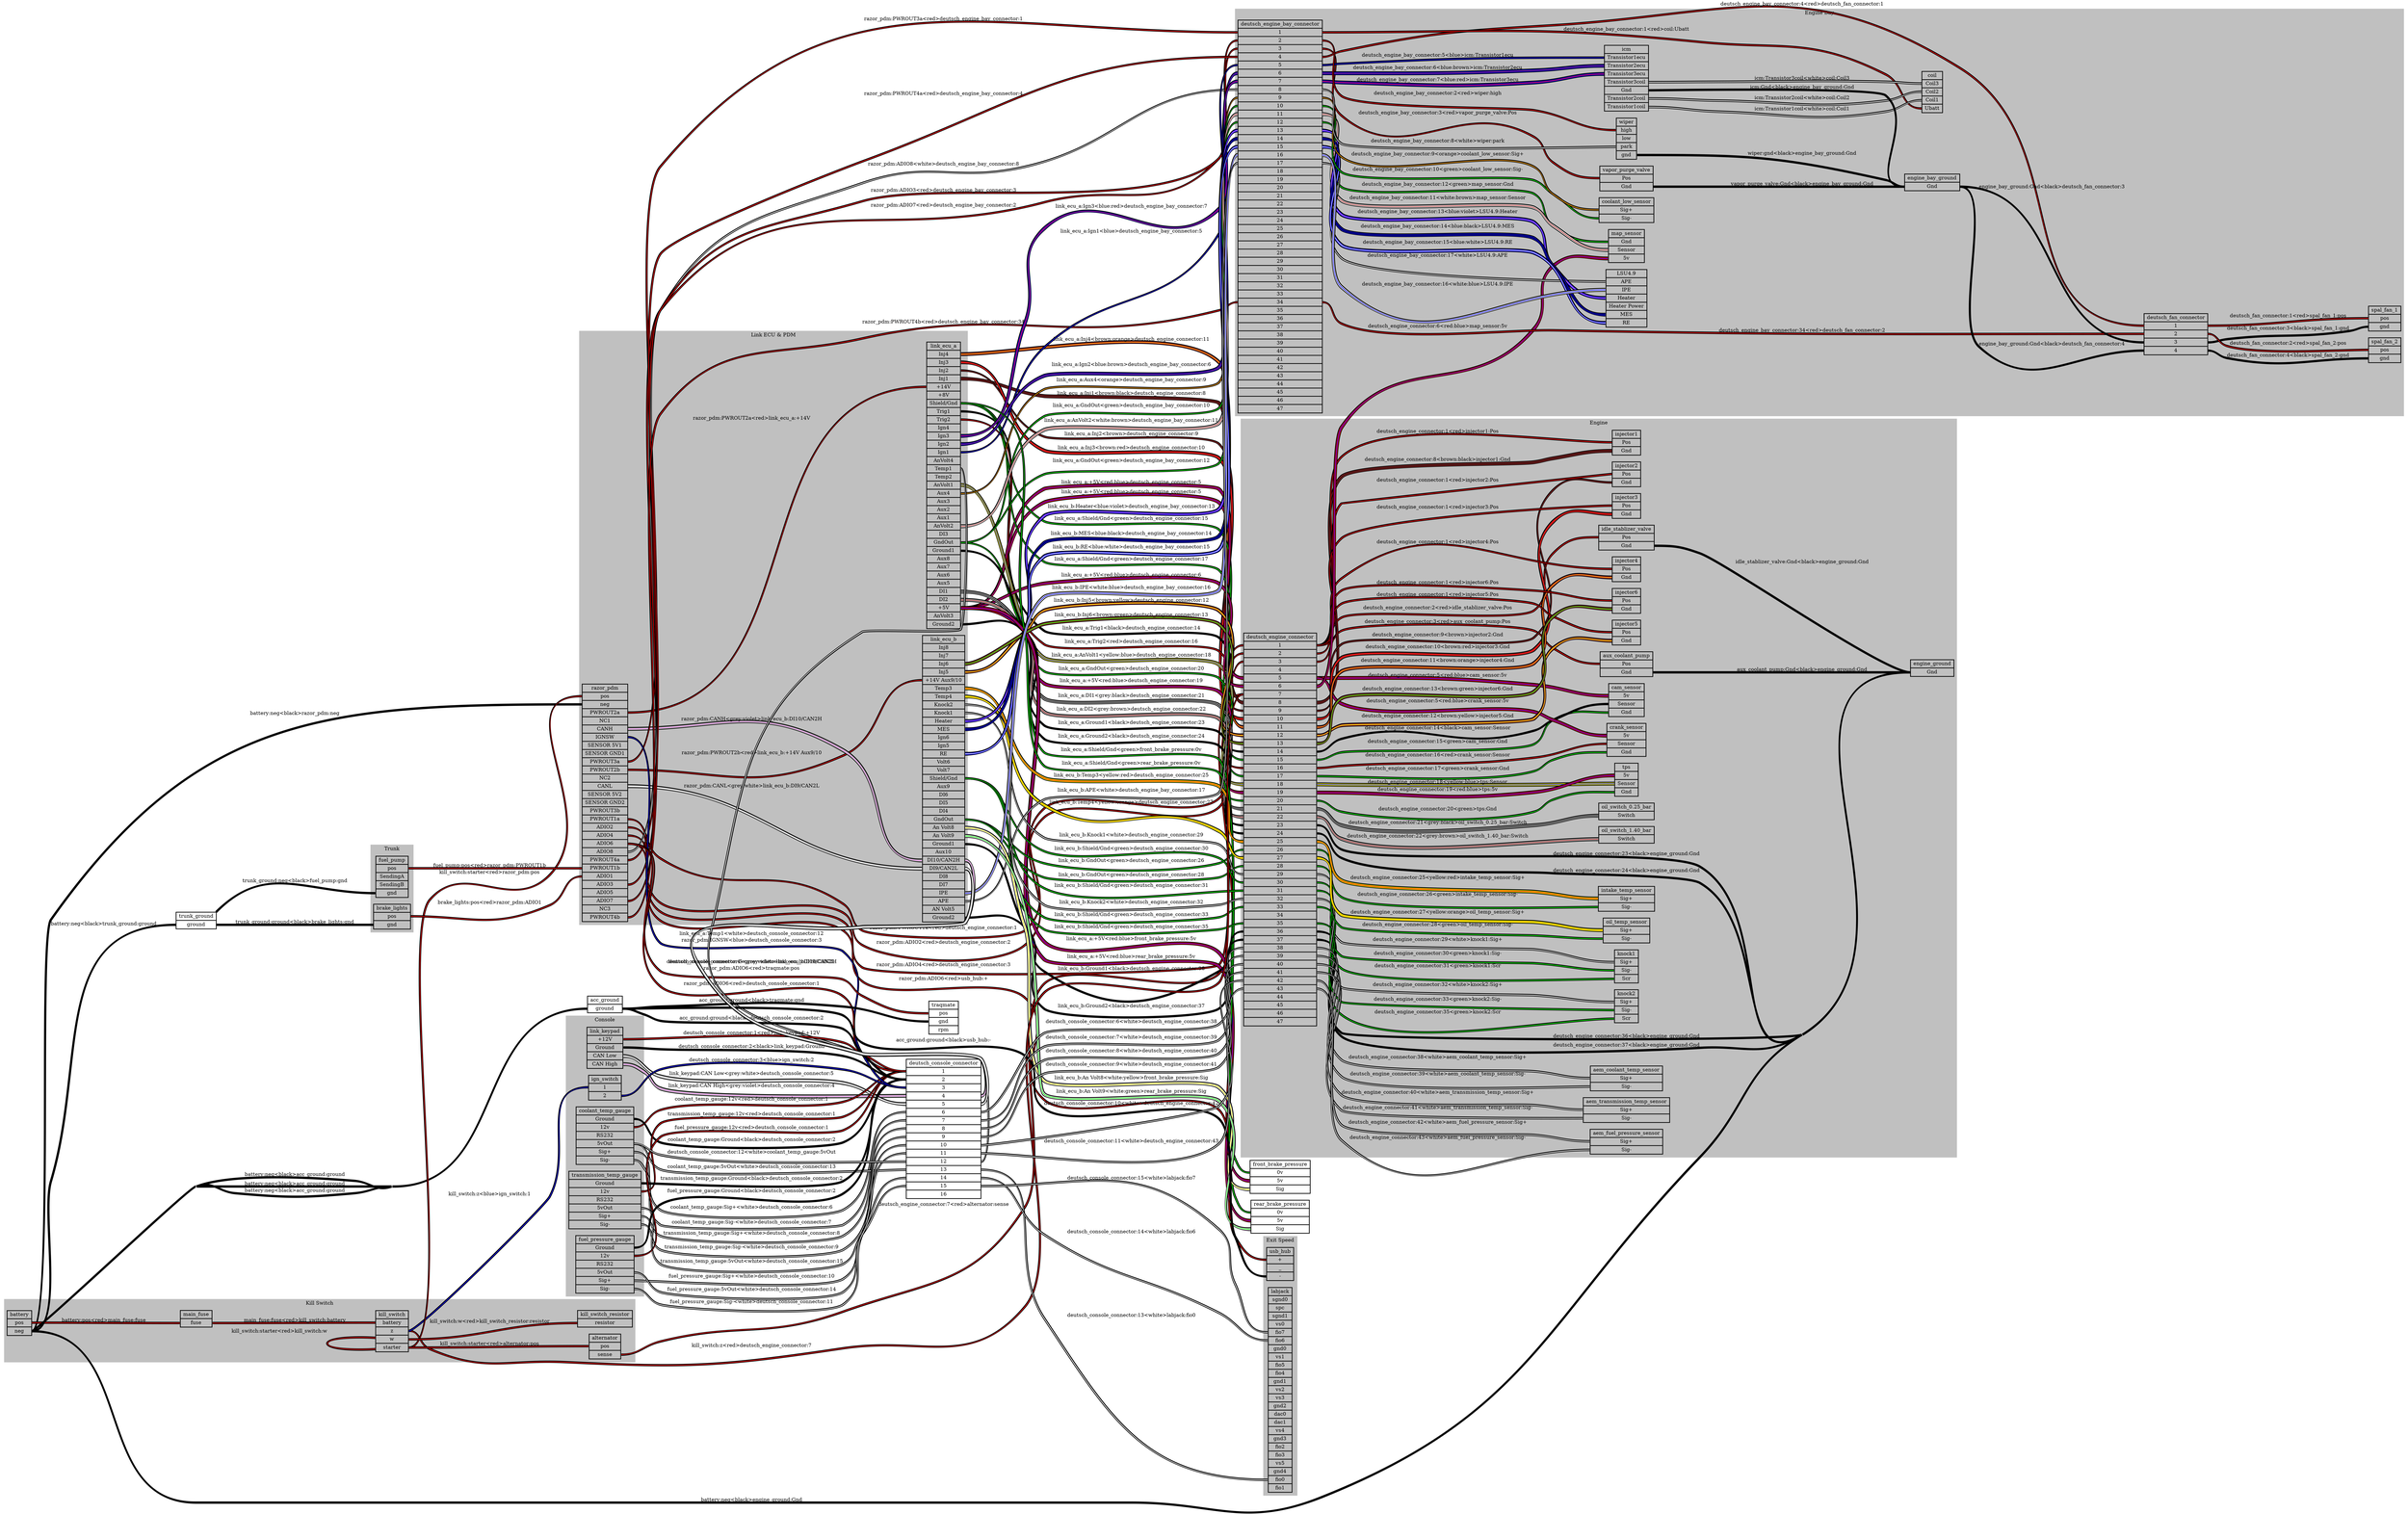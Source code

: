 graph "" {
	graph [bb="0,0,6761,4238.9",
		concentrate=true,
		rankdir=LR,
		ranksep=1.5
	];
	node [label="\N"];
	subgraph "cluster_Exit Speed" {
		graph [bb="3547.5,42.068,3642.5,769.07",
			color=grey,
			label="Exit Speed",
			lheight=0.21,
			lp="3595,757.57",
			lwidth=1.10,
			style=filled
		];
		labjack	[height=8,
			label="labjack | <sgnd0> sgnd0 | < spc>  spc | < sgnd1>  sgnd1 | < vs0>  vs0 | <fio7> fio7 | < fio6>  fio6 | < gnd0>  gnd0 | < vs1>  vs1 | <\
fio5> fio5 | < fio4>  fio4 | < gnd1>  gnd1 | < vs2>  vs2 | <vs3> vs3 | < gnd2>  gnd2 | < dac0>  dac0 | < dac1>  dac1 | <vs4> vs4 | < \
gnd3>  gnd3 | < fio2>  fio2 | < fio3>  fio3 | <vs5> vs5 | < gnd4>  gnd4 | < fio0>  fio0 | < fio1>  fio1 ",
			pos="3594.5,338.07",
			rects="3561,602.57,3628,625.57 3561,579.57,3628,602.57 3561,556.57,3628,579.57 3561,533.57,3628,556.57 3561,510.57,3628,533.57 3561,487.57,\
3628,510.57 3561,464.57,3628,487.57 3561,441.57,3628,464.57 3561,418.57,3628,441.57 3561,395.57,3628,418.57 3561,372.57,3628,395.57 \
3561,349.57,3628,372.57 3561,326.57,3628,349.57 3561,303.57,3628,326.57 3561,280.57,3628,303.57 3561,257.57,3628,280.57 3561,234.57,\
3628,257.57 3561,211.57,3628,234.57 3561,188.57,3628,211.57 3561,165.57,3628,188.57 3561,142.57,3628,165.57 3561,119.57,3628,142.57 \
3561,96.568,3628,119.57 3561,73.568,3628,96.568 3561,50.568,3628,73.568",
			shape=record,
			style=bold,
			width=0.93056];
		usb_hub	[height=1.2917,
			label="usb_hub | <+> + | <_> _ | <-> - ",
			pos="3594.5,691.07",
			rects="3556.5,714.07,3632.5,737.07 3556.5,691.07,3632.5,714.07 3556.5,668.07,3632.5,691.07 3556.5,645.07,3632.5,668.07",
			shape=record,
			style=bold,
			width=1.0556];
	}
	subgraph cluster_Engine {
		graph [bb="3484,777.07,5496.5,2833.1",
			color=grey,
			label=Engine,
			lheight=0.21,
			lp="4490.2,2821.6",
			lwidth=0.71,
			style=filled
		];
		deutsch_engine_connector	[height=15.347,
			label="deutsch_engine_connector | <1> 1 | <2> 2 | <3> 3 | <4> 4 | <5> 5 | <6> 6 | <7> 7 | <8> 8 | <9> 9 | <10> 10 | <11> 11 | <12> 12 | <\
13> 13 | <14> 14 | <15> 15 | <16> 16 | <17> 17 | <18> 18 | <19> 19 | <20> 20 | <21> 21 | <22> 22 | <23> 23 | <24> 24 | <25> 25 | <\
26> 26 | <27> 27 | <28> 28 | <29> 29 | <30> 30 | <31> 31 | <32> 32 | <33> 33 | <34> 34 | <35> 35 | <36> 36 | <37> 37 | <38> 38 | <\
39> 39 | <40> 40 | <41> 41 | <42> 42 | <43> 43 | <44> 44 | <45> 45 | <46> 46 | <47> 47 ",
			pos="3594.5,1741.1",
			rects="3492,2270.1,3697,2293.1 3492,2247.1,3697,2270.1 3492,2224.1,3697,2247.1 3492,2201.1,3697,2224.1 3492,2178.1,3697,2201.1 3492,2155.1,\
3697,2178.1 3492,2132.1,3697,2155.1 3492,2109.1,3697,2132.1 3492,2086.1,3697,2109.1 3492,2063.1,3697,2086.1 3492,2040.1,3697,2063.1 \
3492,2017.1,3697,2040.1 3492,1994.1,3697,2017.1 3492,1971.1,3697,1994.1 3492,1948.1,3697,1971.1 3492,1925.1,3697,1948.1 3492,1902.1,\
3697,1925.1 3492,1879.1,3697,1902.1 3492,1856.1,3697,1879.1 3492,1833.1,3697,1856.1 3492,1810.1,3697,1833.1 3492,1787.1,3697,1810.1 \
3492,1764.1,3697,1787.1 3492,1741.1,3697,1764.1 3492,1718.1,3697,1741.1 3492,1695.1,3697,1718.1 3492,1672.1,3697,1695.1 3492,1649.1,\
3697,1672.1 3492,1626.1,3697,1649.1 3492,1603.1,3697,1626.1 3492,1580.1,3697,1603.1 3492,1557.1,3697,1580.1 3492,1534.1,3697,1557.1 \
3492,1511.1,3697,1534.1 3492,1488.1,3697,1511.1 3492,1465.1,3697,1488.1 3492,1442.1,3697,1465.1 3492,1419.1,3697,1442.1 3492,1396.1,\
3697,1419.1 3492,1373.1,3697,1396.1 3492,1350.1,3697,1373.1 3492,1327.1,3697,1350.1 3492,1304.1,3697,1327.1 3492,1281.1,3697,1304.1 \
3492,1258.1,3697,1281.1 3492,1235.1,3697,1258.1 3492,1212.1,3697,1235.1 3492,1189.1,3697,1212.1",
			shape=record,
			style=bold,
			width=2.8472];
		engine_ground	[height=0.65278,
			label="engine_ground | <Gnd> Gnd ",
			pos="5427.5,2404.1",
			rects="5366.5,2404.1,5488.5,2427.1 5366.5,2381.1,5488.5,2404.1",
			shape=record,
			style=bold,
			width=1.6944];
		deutsch_engine_connector:37 -- engine_ground:Gnd	[color="black:black:black",
			label="deutsch_engine_connector:37<black>engine_ground:Gnd",
			labeltooltip="deutsch_engine_connector:37<black>engine_ground:Gnd",
			lp="4568,1088.6",
			penwidth=2.5,
			pos="3698.5,1430.1 3842.6,1430.1 3657.3,1206.6 3767,1113.1 3852.2,1040.5 4662.3,1073.9 4774,1081.1 4902.3,1089.3 4953.1,1048.1 5061,1118.1"];
		deutsch_engine_connector:23 -- engine_ground:Gnd	[color="black:black:black",
			label="deutsch_engine_connector:23<black>engine_ground:Gnd",
			labeltooltip="deutsch_engine_connector:23<black>engine_ground:Gnd",
			lp="4568,1634.6",
			penwidth=2.5,
			pos="3698.5,1753.1 3757.6,1753.1 3716.3,1669.5 3767,1639.1 3959.1,1523.7 4581.4,1701.6 4774,1587.1 4984,1462.1 4855.6,985.62 5061,1118.1"];
		deutsch_engine_connector:24 -- engine_ground:Gnd	[color="black:black:black",
			label="deutsch_engine_connector:24<black>engine_ground:Gnd",
			labeltooltip="deutsch_engine_connector:24<black>engine_ground:Gnd",
			lp="4568,1572.6",
			penwidth=2.5,
			pos="3698.5,1729.1 3765.8,1729.1 3710.6,1630.8 3767,1594.1 3860.9,1533 4676.4,1596.1 4774,1541.1 4971.9,1429.4 4869.9,995.24 5061,1118.1"];
		deutsch_engine_connector:36 -- engine_ground:Gnd	[color="black:black:black",
			label="deutsch_engine_connector:36<black>engine_ground:Gnd",
			labeltooltip="deutsch_engine_connector:36<black>engine_ground:Gnd",
			lp="4568,1113.6",
			penwidth=2.5,
			pos="3698.5,1453.1 3847,1453.1 3652,1220 3767,1126.1 3794.8,1103.3 5030.8,1098.6 5061,1118.1"];
		tps	[height=1.2917,
			label="tps | <5v> 5v | <Sensor> Sensor | <Gnd> Gnd ",
			pos="4568,1829.1",
			rects="4535,1852.1,4601,1875.1 4535,1829.1,4601,1852.1 4535,1806.1,4601,1829.1 4535,1783.1,4601,1806.1",
			shape=record,
			style=bold,
			width=0.91667];
		deutsch_engine_connector:20 -- tps:Gnd	[color="black:green:black",
			label="deutsch_engine_connector:20<green>tps:Gnd",
			labeltooltip="deutsch_engine_connector:20<green>tps:Gnd",
			lp="4037.5,1774.6",
			penwidth=2.5,
			pos="3698.5,1822.1 3737.5,1822.1 3730.2,1780 3767,1767.1 3880.4,1727.2 4188,1759.3 4308,1767.1 4332.2,1768.6 4338,1771.1 4362,1774.1 \
4438.4,1783.5 4457,1794.1 4534,1794.1"];
		deutsch_engine_connector:18 -- tps:Sensor	[color="black:yellow:blue:yellow:black",
			label="deutsch_engine_connector:18<yellow:blue>tps:Sensor",
			labeltooltip="deutsch_engine_connector:18<yellow:blue>tps:Sensor",
			lp="4037.5,1812.6",
			penwidth=2.5,
			pos="3698.5,1868.1 3739.9,1868.1 3728.5,1820.1 3767,1805.1 3879,1761.4 4187.8,1801.9 4308,1805.1 4408.6,1807.7 4433.4,1817.1 4534,1817.1"];
		deutsch_engine_connector:19 -- tps:"5v"	[color="black:red:blue:red:black",
			label="deutsch_engine_connector:19<red:blue>tps:5v",
			labeltooltip="deutsch_engine_connector:19<red:blue>tps:5v",
			lp="4037.5,1850.6",
			penwidth=2.5,
			pos="3698.5,1845.1 3729,1845.1 3736.5,1843.6 3767,1843.1 4107.8,1837.6 4193.1,1841.1 4534,1841.1"];
		cam_sensor	[height=1.2917,
			label="cam_sensor | <5v> 5v | <Sensor> Sensor | <Gnd> Gnd ",
			pos="4568,1940.1",
			rects="4518,1963.1,4618,1986.1 4518,1940.1,4618,1963.1 4518,1917.1,4618,1940.1 4518,1894.1,4618,1917.1",
			shape=record,
			style=bold,
			width=1.3889];
		deutsch_engine_connector:15 -- cam_sensor:Gnd	[color="black:green:black",
			label="deutsch_engine_connector:15<green>cam_sensor:Gnd",
			labeltooltip="deutsch_engine_connector:15<green>cam_sensor:Gnd",
			lp="4037.5,1888.6",
			penwidth=2.5,
			pos="3698.5,1937.1 3737.8,1937.1 3730,1894.3 3767,1881.1 3880.2,1840.7 4188,1874.2 4308,1881.1 4401.3,1886.4 4423.5,1905.1 4517,1905.1"];
		deutsch_engine_connector:14 -- cam_sensor:Sensor	[color="black:black:black",
			label="deutsch_engine_connector:14<black>cam_sensor:Sensor",
			labeltooltip="deutsch_engine_connector:14<black>cam_sensor:Sensor",
			lp="4037.5,1996.6",
			penwidth=2.5,
			pos="3698.5,1960.1 3729.4,1960.1 3736.2,1969.4 3767,1972.1 4006.5,1992.9 4068.8,1997 4308,1972.1 4402.4,1962.2 4422.1,1928.1 4517,1928.1"];
		deutsch_engine_connector:5 -- cam_sensor:"5v"	[color="black:red:blue:red:black",
			label="deutsch_engine_connector:5<red:blue>cam_sensor:5v",
			labeltooltip="deutsch_engine_connector:5<red:blue>cam_sensor:5v",
			lp="4037.5,2078.6",
			penwidth=2.5,
			pos="3698.5,2167.1 3750.9,2167.1 3720.9,2096 3767,2071.1 3872.8,2013.7 4197.4,2095.4 4308,2048.1 4338.6,2035 4333.1,2012.7 4362,1996.1 \
4424.1,1960.4 4445.4,1952.1 4517,1952.1"];
		crank_sensor	[height=1.2917,
			label="crank_sensor | <5v> 5v | <Sensor> Sensor | <Gnd> Gnd ",
			pos="4568,2051.1",
			rects="4513,2074.1,4623,2097.1 4513,2051.1,4623,2074.1 4513,2028.1,4623,2051.1 4513,2005.1,4623,2028.1",
			shape=record,
			style=bold,
			width=1.5278];
		deutsch_engine_connector:17 -- crank_sensor:Gnd	[color="black:green:black",
			label="deutsch_engine_connector:17<green>crank_sensor:Gnd",
			labeltooltip="deutsch_engine_connector:17<green>crank_sensor:Gnd",
			lp="4037.5,1926.6",
			penwidth=2.5,
			pos="3698.5,1891.1 3729,1891.1 3736.5,1894.3 3767,1896.1 3827.1,1899.5 4255.2,1890.2 4308,1919.1 4344.7,1939.1 4326.3,1974.4 4362,1996.1 \
4419.5,2031 4444.7,2016.1 4512,2016.1"];
		deutsch_engine_connector:16 -- crank_sensor:Sensor	[color="black:red:black",
			label="deutsch_engine_connector:16<red>crank_sensor:Sensor",
			labeltooltip="deutsch_engine_connector:16<red>crank_sensor:Sensor",
			lp="4037.5,1960.6",
			penwidth=2.5,
			pos="3698.5,1914.1 3730.2,1914.1 3735.7,1929 3767,1934.1 3826.4,1943.6 4251.6,1932.2 4308,1953.1 4336.8,1963.7 4334.7,1982 4362,1996.1 \
4423.6,2027.8 4442.6,2039.1 4512,2039.1"];
		deutsch_engine_connector:5 -- crank_sensor:"5v"	[color="black:red:blue:red:black",
			label="deutsch_engine_connector:5<red:blue>crank_sensor:5v",
			labeltooltip="deutsch_engine_connector:5<red:blue>crank_sensor:5v",
			lp="4037.5,2116.6",
			penwidth=2.5,
			pos="3698.5,2167.1 3738.4,2167.1 3729.8,2123.6 3767,2109.1 3823,2087.2 4248,2090.7 4308,2086.1 4399,2079 4420.8,2063.1 4512,2063.1"];
		knock1	[height=1.2917,
			label="knock1 | <Sig+> Sig+ | <Sig-> Sig- | <Scr> Scr ",
			pos="4568,1309.1",
			rects="4534.5,1332.1,4601.5,1355.1 4534.5,1309.1,4601.5,1332.1 4534.5,1286.1,4601.5,1309.1 4534.5,1263.1,4601.5,1286.1",
			shape=record,
			style=bold,
			width=0.93056];
		deutsch_engine_connector:31 -- knock1:Scr	[color="black:green:black",
			label="deutsch_engine_connector:31<green>knock1:Scr",
			labeltooltip="deutsch_engine_connector:31<green>knock1:Scr",
			lp="4037.5,1317.6",
			penwidth=2.5,
			pos="3698.5,1568.1 3817.1,1568.1 3674.6,1384.5 3767,1310.1 3790.4,1291.2 4278,1287.5 4308,1286.1 4408,1281.2 4432.9,1274.1 4533,1274.1"];
		deutsch_engine_connector:29 -- knock1:"Sig+"	[color="black:white:black",
			label="deutsch_engine_connector:29<white>knock1:Sig+",
			labeltooltip="deutsch_engine_connector:29<white>knock1:Sig+",
			lp="4037.5,1397.6",
			penwidth=2.5,
			pos="3698.5,1614.1 3802.6,1614.1 3684.7,1453.8 3767,1390.1 3814.6,1353.2 4248.3,1373.3 4308,1366.1 4409.2,1353.8 4431,1321.1 4533,1321.1"];
		deutsch_engine_connector:30 -- knock1:"Sig-"	[color="black:green:black",
			label="deutsch_engine_connector:30<green>knock1:Sig-",
			labeltooltip="deutsch_engine_connector:30<green>knock1:Sig-",
			lp="4037.5,1354.6",
			penwidth=2.5,
			pos="3698.5,1591.1 3811.1,1591.1 3678.6,1416.9 3767,1347.1 3790.6,1328.4 4278,1327.5 4308,1325.1 4408.4,1316.8 4432.2,1297.1 4533,1297.1"];
		knock2	[height=1.2917,
			label="knock2 | <Sig+> Sig+ | <Sig-> Sig- | <Scr> Scr ",
			pos="4568,1198.1",
			rects="4534.5,1221.1,4601.5,1244.1 4534.5,1198.1,4601.5,1221.1 4534.5,1175.1,4601.5,1198.1 4534.5,1152.1,4601.5,1175.1",
			shape=record,
			style=bold,
			width=0.93056];
		deutsch_engine_connector:35 -- knock2:Scr	[color="black:green:black",
			label="deutsch_engine_connector:35<green>knock2:Scr",
			labeltooltip="deutsch_engine_connector:35<green>knock2:Scr",
			lp="4037.5,1192.6",
			penwidth=2.5,
			pos="3698.5,1476.1 3831.4,1476.1 3664,1269 3767,1185.1 3899,1077.4 4362.7,1163.1 4533,1163.1"];
		deutsch_engine_connector:32 -- knock2:"Sig+"	[color="black:white:black",
			label="deutsch_engine_connector:32<white>knock2:Sig+",
			labeltooltip="deutsch_engine_connector:32<white>knock2:Sig+",
			lp="4037.5,1274.6",
			penwidth=2.5,
			pos="3698.5,1545.1 3825.8,1545.1 3668.7,1347.9 3767,1267.1 3813.5,1228.8 4248.1,1246.6 4308,1241.1 4408.5,1231.7 4432.1,1210.1 4533,1210.1"];
		deutsch_engine_connector:33 -- knock2:"Sig-"	[color="black:green:black",
			label="deutsch_engine_connector:33<green>knock2:Sig-",
			labeltooltip="deutsch_engine_connector:33<green>knock2:Sig-",
			lp="4037.5,1229.6",
			penwidth=2.5,
			pos="3698.5,1522.1 3835.3,1522.1 3661.8,1309.5 3767,1222.1 3790.1,1202.8 4278,1201.6 4308,1200.1 4408.1,1194.9 4432.8,1186.1 4533,1186.1"];
		intake_temp_sensor	[height=0.97222,
			label="intake_temp_sensor | <Sig+> Sig+ | <Sig-> Sig- ",
			pos="4568,1497.1",
			rects="4489,1508.6,4647,1531.6 4489,1485.6,4647,1508.6 4489,1462.6,4647,1485.6",
			shape=record,
			style=bold,
			width=2.1944];
		deutsch_engine_connector:26 -- intake_temp_sensor:"Sig-"	[color="black:green:black",
			label="deutsch_engine_connector:26<green>intake_temp_sensor:Sig-",
			labeltooltip="deutsch_engine_connector:26<green>intake_temp_sensor:Sig-",
			lp="4037.5,1517.6",
			penwidth=2.5,
			pos="3698.5,1683.1 3781.2,1683.1 3699.6,1558 3767,1510.1 3791.5,1492.6 4278,1488.8 4308,1487.1 4388.1,1482.5 4407.8,1474.1 4488,1474.1"];
		deutsch_engine_connector:25 -- intake_temp_sensor:"Sig+"	[color="black:yellow:red:yellow:black",
			label="deutsch_engine_connector:25<yellow:red>intake_temp_sensor:Sig+",
			labeltooltip="deutsch_engine_connector:25<yellow:red>intake_temp_sensor:Sig+",
			lp="4037.5,1555.6",
			penwidth=2.5,
			pos="3698.5,1706.1 3775,1706.1 3703.9,1591.4 3767,1548.1 3816.6,1514 4248.1,1531 4308,1525.1 4388.6,1517.1 4407,1497.1 4488,1497.1"];
		oil_temp_sensor	[height=0.97222,
			label="oil_temp_sensor | <Sig+> Sig+ | <Sig-> Sig- ",
			pos="4568,1409.1",
			rects="4502.5,1420.6,4633.5,1443.6 4502.5,1397.6,4633.5,1420.6 4502.5,1374.6,4633.5,1397.6",
			shape=record,
			style=bold,
			width=1.8194];
		deutsch_engine_connector:28 -- oil_temp_sensor:"Sig-"	[color="black:green:black",
			label="deutsch_engine_connector:28<green>oil_temp_sensor:Sig-",
			labeltooltip="deutsch_engine_connector:28<green>oil_temp_sensor:Sig-",
			lp="4037.5,1440.6",
			penwidth=2.5,
			pos="3698.5,1637.1 3794.1,1637.1 3690.6,1490.6 3767,1433.1 3815.1,1396.9 4248,1414 4308,1409.1 4394.1,1402 4414.6,1386.1 4501,1386.1"];
		deutsch_engine_connector:27 -- oil_temp_sensor:"Sig+"	[color="black:yellow:orange:yellow:black",
			label="deutsch_engine_connector:27<yellow:orange>oil_temp_sensor:Sig+",
			labeltooltip="deutsch_engine_connector:27<yellow:orange>oil_temp_sensor:Sig+",
			lp="4037.5,1475.6",
			penwidth=2.5,
			pos="3698.5,1660.1 3789.1,1660.1 3693.9,1521.6 3767,1468.1 3791.3,1450.3 4278.1,1451.6 4308,1448.1 4394.9,1437.8 4413.5,1409.1 4501,1409.1"];
		"oil_switch_0.25_bar"	[height=0.65278,
			label="oil_switch_0.25_bar | <Switch> Switch ",
			pos="4568,1741.1",
			rects="4490,1741.1,4646,1764.1 4490,1718.1,4646,1741.1",
			shape=record,
			style=bold,
			width=2.1667];
		deutsch_engine_connector:21 -- "oil_switch_0.25_bar":Switch	[color="black:grey:black:grey:black",
			label="deutsch_engine_connector:21<grey:black>oil_switch_0.25_bar:Switch",
			labeltooltip="deutsch_engine_connector:21<grey:black>oil_switch_0.25_bar:Switch",
			lp="4037.5,1736.6",
			penwidth=2.5,
			pos="3698.5,1799.1 3742,1799.1 3726.9,1745.9 3767,1729.1 3914.9,1666.9 4328.6,1729.1 4489,1729.1"];
		"oil_switch_1.40_bar"	[height=0.65278,
			label="oil_switch_1.40_bar | <Switch> Switch ",
			pos="4568,1676.1",
			rects="4490,1676.1,4646,1699.1 4490,1653.1,4646,1676.1",
			shape=record,
			style=bold,
			width=2.1667];
		deutsch_engine_connector:22 -- "oil_switch_1.40_bar":Switch	[color="black:grey:brown:grey:black",
			label="deutsch_engine_connector:22<grey:brown>oil_switch_1.40_bar:Switch",
			labeltooltip="deutsch_engine_connector:22<grey:brown>oil_switch_1.40_bar:Switch",
			lp="4037.5,1689.6",
			penwidth=2.5,
			pos="3698.5,1776.1 3750.2,1776.1 3721.2,1706.1 3767,1682.1 3909.1,1607.5 4328.5,1664.1 4489,1664.1"];
		idle_stablizer_valve	[height=0.97222,
			label="idle_stablizer_valve | <Pos> Pos | <Gnd> Gnd ",
			pos="4568,2679.1",
			rects="4490,2690.6,4646,2713.6 4490,2667.6,4646,2690.6 4490,2644.6,4646,2667.6",
			shape=record,
			style=bold,
			width=2.1667];
		deutsch_engine_connector:2 -- idle_stablizer_valve:Pos	[color="black:red:black",
			label="deutsch_engine_connector:2<red>idle_stablizer_valve:Pos",
			labeltooltip="deutsch_engine_connector:2<red>idle_stablizer_valve:Pos",
			lp="4037.5,2541.6",
			penwidth=2.5,
			pos="3698.5,2236.1 3824,2236.1 3669.8,2430.6 3767,2510.1 3813.6,2548.1 4257.1,2502 4308,2534.1 4351.1,2561.2 4323.3,2602 4362,2635.1 \
4407.4,2673.9 4429.3,2679.1 4489,2679.1"];
		aux_coolant_pump	[height=0.97222,
			label="aux_coolant_pump | <Pos> Pos | <Gnd> Gnd ",
			pos="4568,2415.1",
			rects="4494,2426.6,4642,2449.6 4494,2403.6,4642,2426.6 4494,2380.6,4642,2403.6",
			shape=record,
			style=bold,
			width=2.0556];
		deutsch_engine_connector:3 -- aux_coolant_pump:Pos	[color="black:red:black",
			label="deutsch_engine_connector:3<red>aux_coolant_pump:Pos",
			labeltooltip="deutsch_engine_connector:3<red>aux_coolant_pump:Pos",
			lp="4037.5,2340.6",
			penwidth=2.5,
			pos="3698.5,2213.1 3752.7,2213.1 3719.5,2287.8 3767,2314.1 3819.6,2343.2 4251,2313.9 4308,2333.1 4335.8,2342.4 4335.8,2357.8 4362,2371.1 \
4416.8,2398.8 4431.6,2415.1 4493,2415.1"];
		aem_coolant_temp_sensor	[height=0.97222,
			label="aem_coolant_temp_sensor | <Sig+> Sig+ | <Sig-> Sig- ",
			pos="4568,996.07",
			rects="4466.5,1007.6,4669.5,1030.6 4466.5,984.57,4669.5,1007.6 4466.5,961.57,4669.5,984.57",
			shape=record,
			style=bold,
			width=2.8194];
		deutsch_engine_connector:39 -- aem_coolant_temp_sensor:"Sig-"	[color="black:white:black",
			label="deutsch_engine_connector:39<white>aem_coolant_temp_sensor:Sig-",
			labeltooltip="deutsch_engine_connector:39<white>aem_coolant_temp_sensor:Sig-",
			lp="4037.5,999.57",
			penwidth=2.5,
			pos="3698.5,1384.1 3875.4,1384.1 3633.2,1107.7 3767,992.07 3825.7,941.35 4387.4,973.07 4465,973.07"];
		deutsch_engine_connector:38 -- aem_coolant_temp_sensor:"Sig+"	[color="black:white:black",
			label="deutsch_engine_connector:38<white>aem_coolant_temp_sensor:Sig+",
			labeltooltip="deutsch_engine_connector:38<white>aem_coolant_temp_sensor:Sig+",
			lp="4037.5,1054.6",
			penwidth=2.5,
			pos="3698.5,1407.1 3861.4,1407.1 3645.4,1155.4 3767,1047.1 3768.8,1045.5 4462.6,996.07 4465,996.07"];
		aem_transmission_temp_sensor	[height=0.97222,
			label="aem_transmission_temp_sensor | <Sig+> Sig+ | <Sig-> Sig- ",
			pos="4568,908.07",
			rects="4446.5,919.57,4689.5,942.57 4446.5,896.57,4689.5,919.57 4446.5,873.57,4689.5,896.57",
			shape=record,
			style=bold,
			width=3.375];
		deutsch_engine_connector:41 -- aem_transmission_temp_sensor:"Sig-"	[color="black:white:black",
			label="deutsch_engine_connector:41<white>aem_transmission_temp_sensor:Sig-",
			labeltooltip="deutsch_engine_connector:41<white>aem_transmission_temp_sensor:Sig-",
			lp="4037.5,908.57",
			penwidth=2.5,
			pos="3698.5,1338.1 3796.8,1338.1 3693.1,965.84 3767,901.07 3823.7,851.41 4369.6,885.07 4445,885.07"];
		deutsch_engine_connector:40 -- aem_transmission_temp_sensor:"Sig+"	[color="black:white:black",
			label="deutsch_engine_connector:40<white>aem_transmission_temp_sensor:Sig+",
			labeltooltip="deutsch_engine_connector:40<white>aem_transmission_temp_sensor:Sig+",
			lp="4037.5,951.57",
			penwidth=2.5,
			pos="3698.5,1361.1 3792.4,1361.1 3697,1006.7 3767,944.07 3789.4,924 4277.9,917.72 4308,916.07 4368.9,912.71 4384,908.07 4445,908.07"];
		aem_fuel_pressure_sensor	[height=0.97222,
			label="aem_fuel_pressure_sensor | <Sig+> Sig+ | <Sig-> Sig- ",
			pos="4568,820.07",
			rects="4466,831.57,4670,854.57 4466,808.57,4670,831.57 4466,785.57,4670,808.57",
			shape=record,
			style=bold,
			width=2.8333];
		deutsch_engine_connector:43 -- aem_fuel_pressure_sensor:"Sig-"	[color="black:white:black",
			label="deutsch_engine_connector:43<white>aem_fuel_pressure_sensor:Sig-",
			labeltooltip="deutsch_engine_connector:43<white>aem_fuel_pressure_sensor:Sig-",
			lp="4037.5,819.57",
			penwidth=2.5,
			pos="3698.5,1292.1 3806.2,1292.1 3686.4,883.54 3767,812.07 3999.2,606.24 4154.7,797.07 4465,797.07"];
		deutsch_engine_connector:42 -- aem_fuel_pressure_sensor:"Sig+"	[color="black:white:black",
			label="deutsch_engine_connector:42<white>aem_fuel_pressure_sensor:Sig+",
			labeltooltip="deutsch_engine_connector:42<white>aem_fuel_pressure_sensor:Sig+",
			lp="4037.5,861.57",
			penwidth=2.5,
			pos="3698.5,1315.1 3802.1,1315.1 3690.2,923.6 3767,854.07 3768.8,852.44 4462.6,820.07 4465,820.07"];
		injector1	[height=0.97222,
			label="injector1 | <Pos> Pos | <Gnd> Gnd ",
			pos="4568,2767.1",
			rects="4528,2778.6,4608,2801.6 4528,2755.6,4608,2778.6 4528,2732.6,4608,2755.6",
			shape=record,
			style=bold,
			width=1.1111];
		deutsch_engine_connector:8 -- injector1:Gnd	[color="black:brown:black:brown:black",
			label="deutsch_engine_connector:8<brown:black>injector1:Gnd",
			labeltooltip="deutsch_engine_connector:8<brown:black>injector1:Gnd",
			lp="4037.5,2710.6",
			penwidth=2.5,
			pos="3698.5,2098.1 3818.1,2098.1 3682.5,2547.3 3767,2632.1 3852.6,2717.9 4190.3,2673.9 4308,2703.1 4332.8,2709.2 4337.1,2717 4362,2723.1 \
4433.8,2740.7 4453.1,2744.1 4527,2744.1"];
		deutsch_engine_connector:1 -- injector1:Pos	[color="black:red:black",
			label="deutsch_engine_connector:1<red>injector1:Pos",
			labeltooltip="deutsch_engine_connector:1<red>injector1:Pos",
			lp="4037.5,2841.6",
			penwidth=2.5,
			pos="3698.5,2259.1 3801.6,2259.1 3691.1,2648.3 3767,2718.1 4016.2,2947.2 4188.5,2767.1 4527,2767.1"];
		injector2	[height=0.97222,
			label="injector2 | <Pos> Pos | <Gnd> Gnd ",
			pos="4568,2591.1",
			rects="4528,2602.6,4608,2625.6 4528,2579.6,4608,2602.6 4528,2556.6,4608,2579.6",
			shape=record,
			style=bold,
			width=1.1111];
		deutsch_engine_connector:9 -- injector2:Gnd	[color="black:brown:black",
			label="deutsch_engine_connector:9<brown>injector2:Gnd",
			labeltooltip="deutsch_engine_connector:9<brown>injector2:Gnd",
			lp="4037.5,2302.6",
			penwidth=2.5,
			pos="3698.5,2075.1 3792.9,2075.1 3691.2,2219.8 3767,2276.1 3815.3,2311.9 4261.9,2256.4 4308,2295.1 4395.8,2368.6 4277.7,2469.6 4362,2547.1 \
4416.4,2597.1 4453.1,2568.1 4527,2568.1"];
		deutsch_engine_connector:1 -- injector2:Pos	[color="black:red:black",
			label="deutsch_engine_connector:1<red>injector2:Pos",
			labeltooltip="deutsch_engine_connector:1<red>injector2:Pos",
			lp="4037.5,2620.6",
			penwidth=2.5,
			pos="3698.5,2259.1 3832.7,2259.1 3664,2467.1 3767,2553.1 3896.8,2661.5 4357.9,2591.1 4527,2591.1"];
		injector3	[height=0.97222,
			label="injector3 | <Pos> Pos | <Gnd> Gnd ",
			pos="4568,2503.1",
			rects="4528,2514.6,4608,2537.6 4528,2491.6,4608,2514.6 4528,2468.6,4608,2491.6",
			shape=record,
			style=bold,
			width=1.1111];
		deutsch_engine_connector:10 -- injector3:Gnd	[color="black:brown:red:brown:black",
			label="deutsch_engine_connector:10<brown:red>injector3:Gnd",
			labeltooltip="deutsch_engine_connector:10<brown:red>injector3:Gnd",
			lp="4037.5,2268.6",
			penwidth=2.5,
			pos="3698.5,2052.1 3785.8,2052.1 3696.5,2184.6 3767,2236.1 3815.6,2271.5 4261,2223.4 4308,2261.1 4379.2,2318.1 4293.2,2399.2 4362,2459.1 \
4417.8,2507.6 4453.1,2480.1 4527,2480.1"];
		deutsch_engine_connector:1 -- injector3:Pos	[color="black:red:black",
			label="deutsch_engine_connector:1<red>injector3:Pos",
			labeltooltip="deutsch_engine_connector:1<red>injector3:Pos",
			lp="4037.5,2498.6",
			penwidth=2.5,
			pos="3698.5,2259.1 3784.9,2259.1 3698,2389 3767,2441.1 3800.8,2466.6 4484.6,2503.1 4527,2503.1"];
		injector4	[height=0.97222,
			label="injector4 | <Pos> Pos | <Gnd> Gnd ",
			pos="4568,2239.1",
			rects="4528,2250.6,4608,2273.6 4528,2227.6,4608,2250.6 4528,2204.6,4608,2227.6",
			shape=record,
			style=bold,
			width=1.1111];
		deutsch_engine_connector:11 -- injector4:Gnd	[color="black:brown:orange:brown:black",
			label="deutsch_engine_connector:11<brown:orange>injector4:Gnd",
			labeltooltip="deutsch_engine_connector:11<brown:orange>injector4:Gnd",
			lp="4037.5,2224.6",
			penwidth=2.5,
			pos="3698.5,2029.1 3780.4,2029.1 3699.7,2153.5 3767,2200.1 3801.7,2224.1 4484.8,2216.1 4527,2216.1"];
		deutsch_engine_connector:1 -- injector4:Pos	[color="black:red:black",
			label="deutsch_engine_connector:1<red>injector4:Pos",
			labeltooltip="deutsch_engine_connector:1<red>injector4:Pos",
			lp="4037.5,2379.6",
			penwidth=2.5,
			pos="3698.5,2259.1 3749.8,2259.1 3721.2,2328.9 3767,2352.1 3820.6,2379.2 4254,2378.4 4308,2352.1 4343,2335 4329.5,2304.5 4362,2283.1 \
4425.3,2241.2 4451.1,2239.1 4527,2239.1"];
		injector5	[height=0.97222,
			label="injector5 | <Pos> Pos | <Gnd> Gnd ",
			pos="4568,2327.1",
			rects="4528,2338.6,4608,2361.6 4528,2315.6,4608,2338.6 4528,2292.6,4608,2315.6",
			shape=record,
			style=bold,
			width=1.1111];
		deutsch_engine_connector:12 -- injector5:Gnd	[color="black:brown:yellow:brown:black",
			label="deutsch_engine_connector:12<brown:yellow>injector5:Gnd",
			labeltooltip="deutsch_engine_connector:12<brown:yellow>injector5:Gnd",
			lp="4037.5,2150.6",
			penwidth=2.5,
			pos="3698.5,2006.1 3759.1,2006.1 3715,2092.9 3767,2124.1 3818.6,2155 4259,2108.2 4308,2143.1 4362.3,2181.8 4309.5,2241.9 4362,2283.1 \
4420.2,2328.7 4453.1,2304.1 4527,2304.1"];
		deutsch_engine_connector:1 -- injector5:Pos	[color="black:red:black",
			label="deutsch_engine_connector:1<red>injector5:Pos",
			labeltooltip="deutsch_engine_connector:1<red>injector5:Pos",
			lp="4037.5,2429.6",
			penwidth=2.5,
			pos="3698.5,2259.1 3764.2,2259.1 3710.8,2356 3767,2390.1 3869.8,2452.3 4189.5,2410.3 4308,2390.1 4333.1,2385.8 4337.7,2378.6 4362,2371.1 \
4434.5,2348.7 4451.1,2327.1 4527,2327.1"];
		injector6	[height=0.97222,
			label="injector6 | <Pos> Pos | <Gnd> Gnd ",
			pos="4568,2151.1",
			rects="4528,2162.6,4608,2185.6 4528,2139.6,4608,2162.6 4528,2116.6,4608,2139.6",
			shape=record,
			style=bold,
			width=1.1111];
		deutsch_engine_connector:13 -- injector6:Gnd	[color="black:brown:green:brown:black",
			label="deutsch_engine_connector:13<brown:green>injector6:Gnd",
			labeltooltip="deutsch_engine_connector:13<brown:green>injector6:Gnd",
			lp="4037.5,2036.6",
			penwidth=2.5,
			pos="3698.5,1983.1 3730.9,1983.1 3735.2,2001.8 3767,2008.1 3826,2019.7 4255.3,2000.1 4308,2029.1 4345,2049.4 4326,2085.2 4362,2107.1 \
4425.2,2145.5 4453.1,2128.1 4527,2128.1"];
		deutsch_engine_connector:1 -- injector6:Pos	[color="black:red:black",
			label="deutsch_engine_connector:1<red>injector6:Pos",
			labeltooltip="deutsch_engine_connector:1<red>injector6:Pos",
			lp="4037.5,2192.6",
			penwidth=2.5,
			pos="3698.5,2259.1 3743.3,2259.1 3726.3,2203.9 3767,2185.1 3821.6,2159.8 4247.9,2164.9 4308,2162.1 4405.4,2157.6 4429.5,2151.1 4527,2151.1"];
		idle_stablizer_valve:Gnd -- engine_ground:Gnd	[color="black:black:black",
			label="idle_stablizer_valve:Gnd<black>engine_ground:Gnd",
			labeltooltip="idle_stablizer_valve:Gnd<black>engine_ground:Gnd",
			lp="5062,2617.6",
			penwidth=2.5,
			pos="4647,2656.1 4704.2,2656.1 4719,2650.7 4774,2635.1 4808.2,2625.4 5330,2392.1 5365.5,2392.1"];
		aux_coolant_pump:Gnd -- engine_ground:Gnd	[color="black:black:black",
			label="aux_coolant_pump:Gnd<black>engine_ground:Gnd",
			labeltooltip="aux_coolant_pump:Gnd<black>engine_ground:Gnd",
			lp="5062,2399.6",
			penwidth=2.5,
			pos="4643,2392.1 4964.1,2392.1 5044.4,2392.1 5365.5,2392.1"];
	}
	subgraph cluster_Console {
		graph [bb="1587,694.07,1806,1477.1",
			color=grey,
			label=Console,
			lheight=0.21,
			lp="1696.5,1465.6",
			lwidth=0.79,
			style=filled
		];
		ign_switch	[height=0.97222,
			label="ign_switch | <1> 1 | <2> 2 ",
			pos="1696.5,1277.1",
			rects="1650.5,1288.6,1742.5,1311.6 1650.5,1265.6,1742.5,1288.6 1650.5,1242.6,1742.5,1265.6",
			shape=record,
			style=bold,
			width=1.2778];
		link_keypad	[height=1.6111,
			label="link_keypad | <+12V> +12V | <Ground> Ground | <CAN Low> CAN Low | <CAN High> CAN High ",
			pos="1696.5,1388.1",
			rects="1646,1422.6,1747,1445.6 1646,1399.6,1747,1422.6 1646,1376.6,1747,1399.6 1646,1353.6,1747,1376.6 1646,1330.6,1747,1353.6",
			shape=record,
			style=bold,
			width=1.4028];
		coolant_temp_gauge	[height=2.25,
			label="coolant_temp_gauge | <Ground> Ground | <12v> 12v | <RS232> RS232 | <5vOut> 5vOut | <Sig+> Sig+ | <Sig-> Sig- ",
			pos="1696.5,1143.1",
			rects="1615.5,1200.6,1777.5,1223.6 1615.5,1177.6,1777.5,1200.6 1615.5,1154.6,1777.5,1177.6 1615.5,1131.6,1777.5,1154.6 1615.5,1108.6,1777.5,\
1131.6 1615.5,1085.6,1777.5,1108.6 1615.5,1062.6,1777.5,1085.6",
			shape=record,
			style=bold,
			width=2.25];
		transmission_temp_gauge	[height=2.25,
			label="transmission_temp_gauge | <Ground> Ground | <12v> 12v | <RS232> RS232 | <5vOut> 5vOut | <Sig+> Sig+ | <Sig-> Sig- ",
			pos="1696.5,963.07",
			rects="1595,1020.6,1798,1043.6 1595,997.57,1798,1020.6 1595,974.57,1798,997.57 1595,951.57,1798,974.57 1595,928.57,1798,951.57 1595,905.57,\
1798,928.57 1595,882.57,1798,905.57",
			shape=record,
			style=bold,
			width=2.8194];
		fuel_pressure_gauge	[height=2.25,
			label="fuel_pressure_gauge | <Ground> Ground | <12v> 12v | <RS232> RS232 | <5vOut> 5vOut | <Sig+> Sig+ | <Sig-> Sig- ",
			pos="1696.5,783.07",
			rects="1614.5,840.57,1778.5,863.57 1614.5,817.57,1778.5,840.57 1614.5,794.57,1778.5,817.57 1614.5,771.57,1778.5,794.57 1614.5,748.57,1778.5,\
771.57 1614.5,725.57,1778.5,748.57 1614.5,702.57,1778.5,725.57",
			shape=record,
			style=bold,
			width=2.2778];
	}
	subgraph "cluster_Link ECU & PDM" {
		graph [bb="1624.5,1830.1,2716,3499.1",
			color=grey,
			label="Link ECU & PDM",
			lheight=0.21,
			lp="2170.2,3487.6",
			lwidth=1.75,
			style=filled
		];
		razor_pdm	[height=9.2778,
			label="razor_pdm | <pos> pos | <neg> neg | <PWROUT2a> PWROUT2a | <NC1> NC1 | <CANH> CANH | <IGNSW> IGNSW | <SENSOR 5V1> SENSOR 5V1 | <SENSOR \
GND1> SENSOR GND1 | <PWROUT3a> PWROUT3a | <PWROUT2b> PWROUT2b | <NC2> NC2 | <CANL> CANL | <SENSOR 5V2> SENSOR 5V2 | <SENSOR GND2> \
SENSOR GND2 | <PWROUT3b> PWROUT3b | <PWROUT1a> PWROUT1a | <ADIO2> ADIO2 | <ADIO4> ADIO4 | <ADIO6> ADIO6 | <ADIO8> ADIO8 | <PWROUT4a> \
PWROUT4a | <PWROUT1b> PWROUT1b | <ADIO1> ADIO1 | <ADIO3> ADIO3 | <ADIO5> ADIO5 | <ADIO7> ADIO7 | <NC3> NC3 | <PWROUT4b> PWROUT4b ",
			pos="1696.5,2172.1",
			rects="1632.5,2482.6,1760.5,2505.6 1632.5,2459.6,1760.5,2482.6 1632.5,2436.6,1760.5,2459.6 1632.5,2413.6,1760.5,2436.6 1632.5,2390.6,1760.5,\
2413.6 1632.5,2367.6,1760.5,2390.6 1632.5,2344.6,1760.5,2367.6 1632.5,2321.6,1760.5,2344.6 1632.5,2298.6,1760.5,2321.6 1632.5,2275.6,\
1760.5,2298.6 1632.5,2252.6,1760.5,2275.6 1632.5,2229.6,1760.5,2252.6 1632.5,2206.6,1760.5,2229.6 1632.5,2183.6,1760.5,2206.6 1632.5,\
2160.6,1760.5,2183.6 1632.5,2137.6,1760.5,2160.6 1632.5,2114.6,1760.5,2137.6 1632.5,2091.6,1760.5,2114.6 1632.5,2068.6,1760.5,2091.6 \
1632.5,2045.6,1760.5,2068.6 1632.5,2022.6,1760.5,2045.6 1632.5,1999.6,1760.5,2022.6 1632.5,1976.6,1760.5,1999.6 1632.5,1953.6,1760.5,\
1976.6 1632.5,1930.6,1760.5,1953.6 1632.5,1907.6,1760.5,1930.6 1632.5,1884.6,1760.5,1907.6 1632.5,1861.6,1760.5,1884.6 1632.5,1838.6,\
1760.5,1861.6",
			shape=record,
			style=bold,
			width=1.7778];
		link_ecu_a	[height=11.194,
			label="link_ecu_a | <Inj4> Inj4 | <Inj3> Inj3 | <Inj2> Inj2 | <Inj1> Inj1 | <+14V> +14V | <+8V> +8V | <Shield/Gnd> Shield/Gnd | <Trig1> \
Trig1 | <Trig2> Trig2 | <Ign4> Ign4 | <Ign3> Ign3 | <Ign2> Ign2 | <Ign1> Ign1 | <AnVolt4> AnVolt4 | <Temp1> Temp1 | <Temp2> Temp2 | <\
AnVolt1> AnVolt1 | <Aux4> Aux4 | <Aux3> Aux3 | <Aux2> Aux2 | <Aux1> Aux1 | <AnVolt2> AnVolt2 | <DI3> DI3 | <GndOut> GndOut | <Ground1> \
Ground1 | <Aux8> Aux8 | <Aux7> Aux7 | <Aux6> Aux6 | <Aux5> Aux5 | <DI1> DI1 | <DI2> DI2 | <+5V> +5V | <AnVolt3> AnVolt3 | <Ground2> \
Ground2 ",
			pos="2648.5,3065.1",
			rects="2601,3444.6,2696,3467.6 2601,3421.6,2696,3444.6 2601,3398.6,2696,3421.6 2601,3375.6,2696,3398.6 2601,3352.6,2696,3375.6 2601,3329.6,\
2696,3352.6 2601,3306.6,2696,3329.6 2601,3283.6,2696,3306.6 2601,3260.6,2696,3283.6 2601,3237.6,2696,3260.6 2601,3214.6,2696,3237.6 \
2601,3191.6,2696,3214.6 2601,3168.6,2696,3191.6 2601,3145.6,2696,3168.6 2601,3122.6,2696,3145.6 2601,3099.6,2696,3122.6 2601,3076.6,\
2696,3099.6 2601,3053.6,2696,3076.6 2601,3030.6,2696,3053.6 2601,3007.6,2696,3030.6 2601,2984.6,2696,3007.6 2601,2961.6,2696,2984.6 \
2601,2938.6,2696,2961.6 2601,2915.6,2696,2938.6 2601,2892.6,2696,2915.6 2601,2869.6,2696,2892.6 2601,2846.6,2696,2869.6 2601,2823.6,\
2696,2846.6 2601,2800.6,2696,2823.6 2601,2777.6,2696,2800.6 2601,2754.6,2696,2777.6 2601,2731.6,2696,2754.6 2601,2708.6,2696,2731.6 \
2601,2685.6,2696,2708.6 2601,2662.6,2696,2685.6",
			shape=record,
			style=bold,
			width=1.3194];
		razor_pdm:PWROUT2a -- link_ecu_a:"+14V"	[color="black:red:black",
			label="razor_pdm:PWROUT2a<red>link_ecu_a:+14V",
			labeltooltip="razor_pdm:PWROUT2a<red>link_ecu_a:+14V",
			lp="2109,3102.6",
			penwidth=2.5,
			pos="1761.5,2425.1 1830.5,2425.1 2530.5,3341.1 2599.5,3341.1"];
		link_ecu_b	[height=11.194,
			label="link_ecu_b | <Inj8> Inj8 | <Inj7> Inj7 | <Inj6> Inj6 | <Inj5> Inj5 | <+14V Aux9/10> +14V Aux9/10 | <Temp3> Temp3 | <Temp4> Temp4 | <\
Knock2> Knock2 | <Knock1> Knock1 | <Heater> Heater | <MES> MES | <Ign6> Ign6 | <Ign5> Ign5 | <RE> RE | <Volt6> Volt6 | <Volt7> Volt7 | <\
Shield/Gnd> Shield/Gnd | <Aux9> Aux9 | <DI6> DI6 | <DI5> DI5 | <DI4> DI4 | <GndOut> GndOut | <An Volt8> An Volt8 | <An Volt9> An \
Volt9 | <Ground1> Ground1 | <Aux10> Aux10 | <DI10/CAN2H> DI10/CAN2H | <DI9/CAN2L> DI9/CAN2L | <DI8> DI8 | <DI7> DI7 | <IPE> IPE | <\
APE> APE | <AN Volt5> AN Volt5 | <Ground2> Ground2 ",
			pos="2648.5,2241.1",
			rects="2589,2620.6,2708,2643.6 2589,2597.6,2708,2620.6 2589,2574.6,2708,2597.6 2589,2551.6,2708,2574.6 2589,2528.6,2708,2551.6 2589,2505.6,\
2708,2528.6 2589,2482.6,2708,2505.6 2589,2459.6,2708,2482.6 2589,2436.6,2708,2459.6 2589,2413.6,2708,2436.6 2589,2390.6,2708,2413.6 \
2589,2367.6,2708,2390.6 2589,2344.6,2708,2367.6 2589,2321.6,2708,2344.6 2589,2298.6,2708,2321.6 2589,2275.6,2708,2298.6 2589,2252.6,\
2708,2275.6 2589,2229.6,2708,2252.6 2589,2206.6,2708,2229.6 2589,2183.6,2708,2206.6 2589,2160.6,2708,2183.6 2589,2137.6,2708,2160.6 \
2589,2114.6,2708,2137.6 2589,2091.6,2708,2114.6 2589,2068.6,2708,2091.6 2589,2045.6,2708,2068.6 2589,2022.6,2708,2045.6 2589,1999.6,\
2708,2022.6 2589,1976.6,2708,1999.6 2589,1953.6,2708,1976.6 2589,1930.6,2708,1953.6 2589,1907.6,2708,1930.6 2589,1884.6,2708,1907.6 \
2589,1861.6,2708,1884.6 2589,1838.6,2708,1861.6",
			shape=record,
			style=bold,
			width=1.6528];
		razor_pdm:PWROUT2b -- link_ecu_b:"+14V Aux9/10"	[color="black:red:black",
			label="razor_pdm:PWROUT2b<red>link_ecu_b:+14V Aux9/10",
			labeltooltip="razor_pdm:PWROUT2b<red>link_ecu_b:+14V Aux9/10",
			lp="2109,2487.6",
			penwidth=2.5,
			pos="1761.5,2264.1 2145.4,2264.1 2203.6,2517.1 2587.5,2517.1"];
		razor_pdm:CANH -- link_ecu_b:"DI10/CAN2H"	[color="black:grey:violet:grey:black",
			label="razor_pdm:CANH<grey:violet>link_ecu_b:DI10/CAN2H",
			labeltooltip="razor_pdm:CANH<grey:violet>link_ecu_b:DI10/CAN2H",
			lp="2109,2259.6",
			penwidth=2.5,
			pos="1761.5,2379.1 1830.8,2379.1 1796.2,2293.1 1852,2252.1 1921.3,2201.1 2501.5,2011.1 2587.5,2011.1"];
		razor_pdm:CANL -- link_ecu_b:"DI9/CAN2L"	[color="black:grey:white:grey:black",
			label="razor_pdm:CANL<grey:white>link_ecu_b:DI9/CAN2L",
			labeltooltip="razor_pdm:CANL<grey:white>link_ecu_b:DI9/CAN2L",
			lp="2109,2057.6",
			penwidth=2.5,
			pos="1761.5,2218.1 1846.3,2218.1 1781.1,2096.6 1852,2050.1 2126.3,1870.2 2259.5,1988.1 2587.5,1988.1"];
	}
	subgraph "cluster_Kill Switch" {
		graph [bb="8,503.07,1781.5,677.07",
			color=grey,
			label="Kill Switch",
			lheight=0.21,
			lp="894.75,665.57",
			lwidth=1.08,
			style=filled
		];
		battery	[height=0.97222,
			label="battery | <pos> pos | <neg> neg ",
			pos="50.5,611.07",
			rects="16,622.57,85,645.57 16,599.57,85,622.57 16,576.57,85,599.57",
			shape=record,
			style=bold,
			width=0.95833];
		main_fuse	[height=0.65278,
			label="main_fuse | <fuse> fuse ",
			pos="547.5,622.07",
			rects="503,622.07,592,645.07 503,599.07,592,622.07",
			shape=record,
			style=bold,
			width=1.2361];
		battery:pos -- main_fuse:fuse	[color="black:red:black",
			label="battery:pos<red>main_fuse:fuse",
			labeltooltip="battery:pos<red>main_fuse:fuse",
			lp="288,617.57",
			penwidth=2.5,
			pos="85,611.07 270.11,611.07 316.39,610.07 501.5,610.07"];
		kill_switch	[height=1.6111,
			label="kill_switch | <battery> battery | <z> z | <w> w | <starter> starter ",
			pos="1098,588.07",
			rects="1052,622.57,1144,645.57 1052,599.57,1144,622.57 1052,576.57,1144,599.57 1052,553.57,1144,576.57 1052,530.57,1144,553.57",
			shape=record,
			style=bold,
			width=1.2778];
		main_fuse:fuse -- kill_switch:battery	[color="black:red:black",
			label="main_fuse:fuse<red>kill_switch:battery",
			labeltooltip="main_fuse:fuse<red>kill_switch:battery",
			lp="825,617.57",
			penwidth=2.5,
			pos="593.5,610.07 796.83,610.07 847.67,611.07 1051,611.07"];
		kill_switch:starter -- kill_switch:w	[color="black:red:black",
			label="kill_switch:starter<red>kill_switch:w",
			labeltooltip="kill_switch:starter<red>kill_switch:w",
			lp="781.5,588.07",
			penwidth=2.5,
			pos="1051.8,537.6 990.43,534.03 916,537.51 916,553.57 916,569.62 990.43,573.1 1051.8,569.54"];
		alternator	[height=0.97222,
			label="alternator | <pos> pos | <sense> sense ",
			pos="1696.5,546.07",
			rects="1652,557.57,1741,580.57 1652,534.57,1741,557.57 1652,511.57,1741,534.57",
			shape=record,
			style=bold,
			width=1.2361];
		kill_switch:starter -- alternator:pos	[color="black:red:black",
			label="kill_switch:starter<red>alternator:pos",
			labeltooltip="kill_switch:starter<red>alternator:pos",
			lp="1372.5,552.57",
			penwidth=2.5,
			pos="1145,542.07 1369.7,542.07 1425.8,546.07 1650.5,546.07"];
		kill_switch_resistor	[height=0.65278,
			label="kill_switch_resistor | <resistor> resistor ",
			pos="1696.5,622.07",
			rects="1619.5,622.07,1773.5,645.07 1619.5,599.07,1773.5,622.07",
			shape=record,
			style=bold,
			width=2.1389];
		kill_switch:w -- kill_switch_resistor:resistor	[color="black:red:black",
			label="kill_switch:w<red>kill_switch_resistor:resistor",
			labeltooltip="kill_switch:w<red>kill_switch_resistor:resistor",
			lp="1372.5,614.57",
			penwidth=2.5,
			pos="1145,565.07 1356.4,565.07 1407.1,610.07 1618.5,610.07"];
	}
	subgraph "cluster_Engine Bay" {
		graph [bb="3468,3054.1,6753,4199.1",
			color=grey,
			label="Engine Bay",
			lheight=0.21,
			lp="5110.5,4187.6",
			lwidth=1.14,
			style=filled
		];
		deutsch_engine_bay_connector	[height=15.347,
			label="deutsch_engine_bay_connector | <1> 1 | <2> 2 | <3> 3 | <4> 4 | <5> 5 | <6> 6 | <7> 7 | <8> 8 | <9> 9 | <10> 10 | <11> 11 | <12> \
12 | <13> 13 | <14> 14 | <15> 15 | <16> 16 | <17> 17 | <18> 18 | <19> 19 | <20> 20 | <21> 21 | <22> 22 | <23> 23 | <24> 24 | <25> \
25 | <26> 26 | <27> 27 | <28> 28 | <29> 29 | <30> 30 | <31> 31 | <32> 32 | <33> 33 | <34> 34 | <35> 35 | <36> 36 | <37> 37 | <38> \
38 | <39> 39 | <40> 40 | <41> 41 | <42> 42 | <43> 43 | <44> 44 | <45> 45 | <46> 46 | <47> 47 ",
			pos="3594.5,3615.1",
			rects="3476,4144.1,3713,4167.1 3476,4121.1,3713,4144.1 3476,4098.1,3713,4121.1 3476,4075.1,3713,4098.1 3476,4052.1,3713,4075.1 3476,4029.1,\
3713,4052.1 3476,4006.1,3713,4029.1 3476,3983.1,3713,4006.1 3476,3960.1,3713,3983.1 3476,3937.1,3713,3960.1 3476,3914.1,3713,3937.1 \
3476,3891.1,3713,3914.1 3476,3868.1,3713,3891.1 3476,3845.1,3713,3868.1 3476,3822.1,3713,3845.1 3476,3799.1,3713,3822.1 3476,3776.1,\
3713,3799.1 3476,3753.1,3713,3776.1 3476,3730.1,3713,3753.1 3476,3707.1,3713,3730.1 3476,3684.1,3713,3707.1 3476,3661.1,3713,3684.1 \
3476,3638.1,3713,3661.1 3476,3615.1,3713,3638.1 3476,3592.1,3713,3615.1 3476,3569.1,3713,3592.1 3476,3546.1,3713,3569.1 3476,3523.1,\
3713,3546.1 3476,3500.1,3713,3523.1 3476,3477.1,3713,3500.1 3476,3454.1,3713,3477.1 3476,3431.1,3713,3454.1 3476,3408.1,3713,3431.1 \
3476,3385.1,3713,3408.1 3476,3362.1,3713,3385.1 3476,3339.1,3713,3362.1 3476,3316.1,3713,3339.1 3476,3293.1,3713,3316.1 3476,3270.1,\
3713,3293.1 3476,3247.1,3713,3270.1 3476,3224.1,3713,3247.1 3476,3201.1,3713,3224.1 3476,3178.1,3713,3201.1 3476,3155.1,3713,3178.1 \
3476,3132.1,3713,3155.1 3476,3109.1,3713,3132.1 3476,3086.1,3713,3109.1 3476,3063.1,3713,3086.1",
			shape=record,
			style=bold,
			width=3.2917];
		deutsch_fan_connector	[height=1.6111,
			label="deutsch_fan_connector | <1> 1 | <2> 2 | <3> 3 | <4> 4 ",
			pos="6112.5,3291.1",
			rects="6023,3325.6,6202,3348.6 6023,3302.6,6202,3325.6 6023,3279.6,6202,3302.6 6023,3256.6,6202,3279.6 6023,3233.6,6202,3256.6",
			shape=record,
			style=bold,
			width=2.4861];
		deutsch_engine_bay_connector:34 -- deutsch_fan_connector:2	[color="black:red:black",
			label="deutsch_engine_bay_connector:34<red>deutsch_fan_connector:2",
			labeltooltip="deutsch_engine_bay_connector:34<red>deutsch_fan_connector:2",
			lp="5062,3295.6",
			penwidth=2.5,
			pos="3713,3373.1 3755.2,3373.1 3729.7,3314.7 3767,3295.1 3794.7,3280.5 5991.7,3291.1 6023,3291.1"];
		deutsch_engine_bay_connector:4 -- deutsch_fan_connector:1	[color="black:red:black",
			label="deutsch_engine_bay_connector:4<red>deutsch_fan_connector:1",
			labeltooltip="deutsch_engine_bay_connector:4<red>deutsch_fan_connector:1",
			lp="5062,4225.6",
			penwidth=2.5,
			pos="3713,4064.1 3753.4,4064.1 3731.4,4118.1 3767,4137.1 4162.4,4347 4326.3,4167.9 4774,4162.1 5099,4157.8 5222.8,4304.3 5505,4143.1 \
5882.2,3927.5 5588.5,3314.1 6023,3314.1"];
		map_sensor	[height=1.2917,
			label="map_sensor | <Gnd> Gnd | <Sensor> Sensor | <5v> 5v ",
			pos="4568,3536.1",
			rects="4517.5,3559.1,4618.5,3582.1 4517.5,3536.1,4618.5,3559.1 4517.5,3513.1,4618.5,3536.1 4517.5,3490.1,4618.5,3513.1",
			shape=record,
			style=bold,
			width=1.4028];
		deutsch_engine_bay_connector:12 -- map_sensor:Gnd	[color="black:green:black",
			label="deutsch_engine_bay_connector:12<green>map_sensor:Gnd",
			labeltooltip="deutsch_engine_bay_connector:12<green>map_sensor:Gnd",
			lp="4037.5,3647.6",
			penwidth=2.5,
			pos="3713,3880.1 3822.3,3880.1 3686,3713.5 3767,3640.1 3891.3,3527.5 4348.3,3548.1 4516,3548.1"];
		deutsch_engine_bay_connector:11 -- map_sensor:Sensor	[color="black:white:brown:white:black",
			label="deutsch_engine_bay_connector:11<white:brown>map_sensor:Sensor",
			labeltooltip="deutsch_engine_bay_connector:11<white:brown>map_sensor:Sensor",
			lp="4037.5,3684.6",
			penwidth=2.5,
			pos="3713,3903.1 3816.3,3903.1 3687.3,3742.7 3767,3677.1 3813.5,3638.8 4253.9,3681.3 4308,3655.1 4341.2,3639 4332.4,3614.1 4362,3592.1 \
4422.1,3547.4 4441.2,3524.1 4516,3524.1"];
		"LSU4.9"	[height=2.25,
			label="LSU4.9 | <APE> APE | <IPE> IPE | <Heater> Heater | <Heater Power> Heater Power | <MES> MES | <RE> RE ",
			pos="4568,3390.1",
			rects="4510.5,3447.6,4625.5,3470.6 4510.5,3424.6,4625.5,3447.6 4510.5,3401.6,4625.5,3424.6 4510.5,3378.6,4625.5,3401.6 4510.5,3355.6,4625.5,\
3378.6 4510.5,3332.6,4625.5,3355.6 4510.5,3309.6,4625.5,3332.6",
			shape=record,
			style=bold,
			width=1.5972];
		deutsch_engine_bay_connector:17 -- "LSU4.9":APE	[color="black:white:black",
			label="deutsch_engine_bay_connector:17<white>LSU4.9:APE",
			labeltooltip="deutsch_engine_bay_connector:17<white>LSU4.9:APE",
			lp="4037.5,3497.6",
			penwidth=2.5,
			pos="3713,3765.1 3837.6,3765.1 3673.8,3572.6 3767,3490.1 3890.8,3380.5 4343.7,3436.1 4509,3436.1"];
		deutsch_engine_bay_connector:13 -- "LSU4.9":Heater	[color="black:blue:violet:blue:black",
			label="deutsch_engine_bay_connector:13<blue:violet>LSU4.9:Heater",
			labeltooltip="deutsch_engine_bay_connector:13<blue:violet>LSU4.9:Heater",
			lp="4037.5,3409.6",
			penwidth=2.5,
			pos="3713,3857.1 3814.8,3857.1 3691.4,3470.3 3767,3402.1 3797.6,3374.4 4467.8,3390.1 4509,3390.1"];
		deutsch_engine_bay_connector:14 -- "LSU4.9":MES	[color="black:blue:black:blue:black",
			label="deutsch_engine_bay_connector:14<blue:black>LSU4.9:MES",
			labeltooltip="deutsch_engine_bay_connector:14<blue:black>LSU4.9:MES",
			lp="4037.5,3373.6",
			penwidth=2.5,
			pos="3713,3834.1 3817.7,3834.1 3689.9,3436.9 3767,3366.1 3797.4,3338.2 4467.8,3344.1 4509,3344.1"];
		deutsch_engine_bay_connector:15 -- "LSU4.9":RE	[color="black:blue:white:blue:black",
			label="deutsch_engine_bay_connector:15<blue:white>LSU4.9:RE",
			labeltooltip="deutsch_engine_bay_connector:15<blue:white>LSU4.9:RE",
			lp="4037.5,3331.6",
			penwidth=2.5,
			pos="3713,3811.1 3821.9,3811.1 3686,3396.9 3767,3324.1 3828.3,3269 4426.6,3321.1 4509,3321.1"];
		deutsch_engine_bay_connector:16 -- "LSU4.9":IPE	[color="black:white:blue:white:black",
			label="deutsch_engine_bay_connector:16<white:blue>LSU4.9:IPE",
			labeltooltip="deutsch_engine_bay_connector:16<white:blue>LSU4.9:IPE",
			lp="4037.5,3534.6",
			penwidth=2.5,
			pos="3713,3788.1 3831.5,3788.1 3676.7,3603.7 3767,3527.1 3812.9,3488.1 4249.5,3519.1 4308,3505.1 4355.8,3493.6 4459.9,3413.1 4509,3413.1"];
		coolant_low_sensor	[height=0.97222,
			label="coolant_low_sensor | <Sig+> Sig+ | <Sig-> Sig- ",
			pos="4568,3636.1",
			rects="4491,3647.6,4645,3670.6 4491,3624.6,4645,3647.6 4491,3601.6,4645,3624.6",
			shape=record,
			style=bold,
			width=2.1389];
		deutsch_engine_bay_connector:10 -- coolant_low_sensor:"Sig-"	[color="black:green:black",
			label="deutsch_engine_bay_connector:10<green>coolant_low_sensor:Sig-",
			labeltooltip="deutsch_engine_bay_connector:10<green>coolant_low_sensor:Sig-",
			lp="4037.5,3787.6",
			penwidth=2.5,
			pos="3713,3926.1 3782.2,3926.1 3713.4,3823.9 3767,3780.1 3955.4,3626.1 4074.9,3765.9 4308,3696.1 4393.2,3670.6 4401.1,3613.1 4490,3613.1"];
		deutsch_engine_bay_connector:9 -- coolant_low_sensor:"Sig+"	[color="black:orange:black",
			label="deutsch_engine_bay_connector:9<orange>coolant_low_sensor:Sig+",
			labeltooltip="deutsch_engine_bay_connector:9<orange>coolant_low_sensor:Sig+",
			lp="4037.5,3839.6",
			penwidth=2.5,
			pos="3713,3949.1 3770.3,3949.1 3719.8,3864.6 3767,3832.1 3866.2,3763.7 4208.5,3863.1 4308,3795.1 4354.6,3763.2 4320,3717.8 4362,3680.1 \
4406.8,3639.9 4429.8,3636.1 4490,3636.1"];
		vapor_purge_valve	[height=0.97222,
			label="vapor_purge_valve | <Pos> Pos | <Gnd> Gnd ",
			pos="4568,3724.1",
			rects="4493,3735.6,4643,3758.6 4493,3712.6,4643,3735.6 4493,3689.6,4643,3712.6",
			shape=record,
			style=bold,
			width=2.0833];
		deutsch_engine_bay_connector:3 -- vapor_purge_valve:Pos	[color="black:red:black",
			label="deutsch_engine_bay_connector:3<red>vapor_purge_valve:Pos",
			labeltooltip="deutsch_engine_bay_connector:3<red>vapor_purge_valve:Pos",
			lp="4037.5,4091.6",
			penwidth=2.5,
			pos="3713,4087.1 3737,4087.1 3743,4085.2 3767,4084.1 3797,4082.6 4285.3,4080.8 4308,4061.1 4407.9,3974.2 4275.4,3868.2 4362,3768.1 4401.9,\
3721.9 4431,3724.1 4492,3724.1"];
		icm	[height=2.5694,
			label="icm | <Transistor1ecu> Transistor1ecu | <Transistor2ecu> Transistor2ecu | <Transistor3ecu> Transistor3ecu | <Transistor3coil> Transistor3coil | <\
Gnd> Gnd | <Transistor2coil> Transistor2coil | <Transistor1coil> Transistor1coil ",
			pos="4568,4004.1",
			rects="4506,4073.1,4630,4096.1 4506,4050.1,4630,4073.1 4506,4027.1,4630,4050.1 4506,4004.1,4630,4027.1 4506,3981.1,4630,4004.1 4506,3958.1,\
4630,3981.1 4506,3935.1,4630,3958.1 4506,3912.1,4630,3935.1",
			shape=record,
			style=bold,
			width=1.7222];
		deutsch_engine_bay_connector:7 -- icm:Transistor3ecu	[color="black:blue:red:blue:black",
			label="deutsch_engine_bay_connector:7<blue:red>icm:Transistor3ecu",
			labeltooltip="deutsch_engine_bay_connector:7<blue:red>icm:Transistor3ecu",
			lp="4037.5,3977.6",
			penwidth=2.5,
			pos="3713,3995.1 3739.4,3995.1 3741.2,3975.8 3767,3970.1 3884.4,3944.2 4188.6,3956.3 4308,3970.1 4397.3,3980.4 4415.1,4016.1 4505,4016.1"];
		deutsch_engine_bay_connector:5 -- icm:Transistor1ecu	[color="black:blue:black",
			label="deutsch_engine_bay_connector:5<blue>icm:Transistor1ecu",
			labeltooltip="deutsch_engine_bay_connector:5<blue>icm:Transistor1ecu",
			lp="4037.5,4049.6",
			penwidth=2.5,
			pos="3713,4041.1 3977.4,4041.1 4043.9,4028.5 4308,4042.1 4395.9,4046.6 4417,4062.1 4505,4062.1"];
		deutsch_engine_bay_connector:6 -- icm:Transistor2ecu	[color="black:blue:brown:blue:black",
			label="deutsch_engine_bay_connector:6<blue:brown>icm:Transistor2ecu",
			labeltooltip="deutsch_engine_bay_connector:6<blue:brown>icm:Transistor2ecu",
			lp="4037.5,4023.6",
			penwidth=2.5,
			pos="3713,4018.1 3737,4018.1 3743,4016.5 3767,4016.1 4007.4,4011.6 4068,4002.1 4308,4016.1 4396,4021.2 4416.8,4039.1 4505,4039.1"];
		coil	[height=1.6111,
			label="coil | <Coil3> Coil3 | <Coil2> Coil2 | <Coil1> Coil1 | <Ubatt> Ubatt ",
			pos="5427.5,4076.1",
			rects="5398.5,4110.6,5456.5,4133.6 5398.5,4087.6,5456.5,4110.6 5398.5,4064.6,5456.5,4087.6 5398.5,4041.6,5456.5,4064.6 5398.5,4018.6,5456.5,\
4041.6",
			shape=record,
			style=bold,
			width=0.80556];
		deutsch_engine_bay_connector:1 -- coil:Ubatt	[color="black:red:black",
			label="deutsch_engine_bay_connector:1<red>coil:Ubatt",
			labeltooltip="deutsch_engine_bay_connector:1<red>coil:Ubatt",
			lp="4568,4157.6",
			penwidth=2.5,
			pos="3713,4133.1 3737.1,4133.1 3742.9,4137.7 3767,4139.1 4007.1,4152.4 4067.7,4147.6 4308,4139.1 4515.5,4131.7 4583.1,4187.6 4774,4106.1 \
4803.8,4093.3 4797.9,4069.1 4828,4057.1 4852.2,4047.4 5270.1,4049.5 5296,4047.1 5341.5,4042.8 5351.8,4030.1 5397.5,4030.1"];
		wiper	[height=1.6111,
			label="wiper | <high> high | <low> low | <park> park | <gnd> gnd ",
			pos="4568,3835.1",
			rects="4539.5,3869.6,4596.5,3892.6 4539.5,3846.6,4596.5,3869.6 4539.5,3823.6,4596.5,3846.6 4539.5,3800.6,4596.5,3823.6 4539.5,3777.6,4596.5,\
3800.6",
			shape=record,
			style=bold,
			width=0.79167];
		deutsch_engine_bay_connector:8 -- wiper:park	[color="black:white:black",
			label="deutsch_engine_bay_connector:8<white>wiper:park",
			labeltooltip="deutsch_engine_bay_connector:8<white>wiper:park",
			lp="4037.5,3939.6",
			penwidth=2.5,
			pos="3713,3972.1 3742.9,3972.1 3739.4,3943.6 3767,3932.1 3772,3930 4532.6,3812.1 4538,3812.1"];
		deutsch_engine_bay_connector:2 -- wiper:high	[color="black:red:black",
			label="deutsch_engine_bay_connector:2<red>wiper:high",
			labeltooltip="deutsch_engine_bay_connector:2<red>wiper:high",
			lp="4037.5,4127.6",
			penwidth=2.5,
			pos="3713,4110.1 3779.1,4110.1 4255.8,4139.6 4308,4099.1 4379.4,4043.7 4297.5,3966.4 4362,3903.1 4419.6,3846.5 4457.3,3858.1 4538,3858.1"];
		spal_fan_1	[height=0.97222,
			label="spal_fan_1 | <pos> pos | <gnd> gnd ",
			pos="6699.5,3336.1",
			rects="6654,3347.6,6745,3370.6 6654,3324.6,6745,3347.6 6654,3301.6,6745,3324.6",
			shape=record,
			style=bold,
			width=1.2639];
		deutsch_fan_connector:3 -- spal_fan_1:gnd	[color="black:black:black",
			label="deutsch_fan_connector:3<black>spal_fan_1:gnd",
			labeltooltip="deutsch_fan_connector:3<black>spal_fan_1:gnd",
			lp="6428,3265.6",
			penwidth=2.5,
			pos="6202,3268.1 6226.4,3268.1 6231.7,3260.3 6256,3258.1 6332.1,3251.1 6529.5,3228.5 6600,3258.1 6631.6,3271.3 6619.7,3313.1 6654,3313.1"];
		deutsch_fan_connector:1 -- spal_fan_1:pos	[color="black:red:black",
			label="deutsch_fan_connector:1<red>spal_fan_1:pos",
			labeltooltip="deutsch_fan_connector:1<red>spal_fan_1:pos",
			lp="6428,3342.6",
			penwidth=2.5,
			pos="6202,3314.1 6403.1,3314.1 6452.9,3336.1 6654,3336.1"];
		spal_fan_2	[height=0.97222,
			label="spal_fan_2 | <pos> pos | <gnd> gnd ",
			pos="6699.5,3247.1",
			rects="6654,3258.6,6745,3281.6 6654,3235.6,6745,3258.6 6654,3212.6,6745,3235.6",
			shape=record,
			style=bold,
			width=1.2639];
		deutsch_fan_connector:4 -- spal_fan_2:gnd	[color="black:black:black",
			label="deutsch_fan_connector:4<black>spal_fan_2:gnd",
			labeltooltip="deutsch_fan_connector:4<black>spal_fan_2:gnd",
			lp="6428,3231.6",
			penwidth=2.5,
			pos="6202,3245.1 6227.8,3245.1 6230.7,3228.8 6256,3224.1 6429.9,3191.5 6477.1,3224.1 6654,3224.1"];
		deutsch_fan_connector:2 -- spal_fan_2:pos	[color="black:red:black",
			label="deutsch_fan_connector:2<red>spal_fan_2:pos",
			labeltooltip="deutsch_fan_connector:2<red>spal_fan_2:pos",
			lp="6428,3299.6",
			penwidth=2.5,
			pos="6202,3291.1 6290.5,3291.1 6514.7,3300.8 6600,3277.1 6626.5,3269.7 6626.5,3247.1 6654,3247.1"];
		engine_bay_ground	[height=0.65278,
			label="engine_bay_ground | <Gnd> Gnd ",
			pos="5427.5,3713.1",
			rects="5350,3713.1,5505,3736.1 5350,3690.1,5505,3713.1",
			shape=record,
			style=bold,
			width=2.1528];
		vapor_purge_valve:Gnd -- engine_bay_ground:Gnd	[color="black:black:black",
			label="vapor_purge_valve:Gnd<black>engine_bay_ground:Gnd",
			labeltooltip="vapor_purge_valve:Gnd<black>engine_bay_ground:Gnd",
			lp="5062,3708.6",
			penwidth=2.5,
			pos="4644,3701.1 4957.8,3701.1 5036.2,3701.1 5350,3701.1"];
		icm:Transistor2coil -- coil:Coil2	[color="black:white:black",
			label="icm:Transistor2coil<white>coil:Coil2",
			labeltooltip="icm:Transistor2coil<white>coil:Coil2",
			lp="5062,4080.6",
			penwidth=2.5,
			pos="4631,3946.1 4721.3,3946.1 4739.4,3978.6 4828,3996.1 5078.8,4045.4 5141.9,4076.1 5397.5,4076.1"];
		icm:Transistor1coil -- coil:Coil1	[color="black:white:black",
			label="icm:Transistor1coil<white>coil:Coil1",
			labeltooltip="icm:Transistor1coil<white>coil:Coil1",
			lp="5062,4039.6",
			penwidth=2.5,
			pos="4631,3923.1 4930.5,3923.1 5001.5,3977.5 5296,4032.1 5341.3,4040.5 5351.4,4053.1 5397.5,4053.1"];
		icm:Transistor3coil -- coil:Coil3	[color="black:white:black",
			label="icm:Transistor3coil<white>coil:Coil3",
			labeltooltip="icm:Transistor3coil<white>coil:Coil3",
			lp="5062,4114.6",
			penwidth=2.5,
			pos="4631,3992.1 4729.2,3992.1 4732.6,4068.6 4828,4092.1 4950.9,4122.3 5270.9,4099.1 5397.5,4099.1"];
		icm:Gnd -- engine_bay_ground:Gnd	[color="black:black:black",
			label="icm:Gnd<black>engine_bay_ground:Gnd",
			labeltooltip="icm:Gnd<black>engine_bay_ground:Gnd",
			lp="5062,3922.6",
			penwidth=2.5,
			pos="4631,3969.1 4721.8,3969.1 4740,3937.5 4828,3915.1 5035.1,3862.4 5127.4,3936.3 5296,3805.1 5337.1,3773.1 5297.9,3701.1 5350,3701.1"];
		wiper:gnd -- engine_bay_ground:Gnd	[color="black:black:black",
			label="wiper:gnd<black>engine_bay_ground:Gnd",
			labeltooltip="wiper:gnd<black>engine_bay_ground:Gnd",
			lp="5062,3793.6",
			penwidth=2.5,
			pos="4598,3789.1 4909.7,3789.1 4991.7,3787.6 5296,3720.1 5320.8,3714.6 5324.6,3701.1 5350,3701.1"];
		engine_bay_ground:Gnd -- deutsch_fan_connector:3	[color="black:black:black",
			label="engine_bay_ground:Gnd<black>deutsch_fan_connector:3",
			labeltooltip="engine_bay_ground:Gnd<black>deutsch_fan_connector:3",
			lp="5764,3700.6",
			penwidth=2.5,
			pos="5505,3701.1 5805.1,3701.1 5722.9,3268.1 6023,3268.1"];
		engine_bay_ground:Gnd -- deutsch_fan_connector:4	[color="black:black:black",
			label="engine_bay_ground:Gnd<black>deutsch_fan_connector:4",
			labeltooltip="engine_bay_ground:Gnd<black>deutsch_fan_connector:4",
			lp="5764,3263.6",
			penwidth=2.5,
			pos="5505,3701.1 5604.6,3701.1 5485.2,3323 5559,3256.1 5711.8,3117.5 5816.7,3245.1 6023,3245.1"];
	}
	subgraph cluster_Trunk {
		graph [bb="1038,1811.1,1158,2054.1",
			color=grey,
			label=Trunk,
			lheight=0.21,
			lp="1098,2042.6",
			lwidth=0.60,
			style=filled
		];
		brake_lights	[height=0.97222,
			label="brake_lights | <pos> pos | <gnd> gnd ",
			pos="1098,1854.1",
			rects="1046,1865.6,1150,1888.6 1046,1842.6,1150,1865.6 1046,1819.6,1150,1842.6",
			shape=record,
			style=bold,
			width=1.4444];
		fuel_pump	[height=1.6111,
			label="fuel_pump | <pos> pos | <SendingA> SendingA | <SendingB> SendingB | <gnd> gnd ",
			pos="1098,1965.1",
			rects="1052.5,1999.6,1143.5,2022.6 1052.5,1976.6,1143.5,1999.6 1052.5,1953.6,1143.5,1976.6 1052.5,1930.6,1143.5,1953.6 1052.5,1907.6,1143.5,\
1930.6",
			shape=record,
			style=bold,
			width=1.2639];
	}
	battery:neg -- razor_pdm:neg	[color="black:black:black",
		label="battery:neg<black>razor_pdm:neg",
		labeltooltip="battery:neg<black>razor_pdm:neg",
		lp="825,2423.6",
		penwidth=2.5,
		pos="85,588.07 154.9,588.07 98.679,1788 139,1845.1 551.7,2429.5 916.07,2448.1 1631.5,2448.1"];
	battery:neg -- engine_ground:Gnd	[color="black:black:black",
		label="battery:neg<black>engine_ground:Gnd",
		labeltooltip="battery:neg<black>engine_ground:Gnd",
		lp="2109,29.568",
		penwidth=2.5,
		pos="5063,1118.1 5551.5,1434.1 4783.9,2391.6 5365.1,2392.1;85,588.07 409.58,588.07 221.92,22.068 546.5,22.068 546.5,22.068 546.5,22.068 \
3177.5,22.068 3415.6,22.068 3486.9,-36.563 3713,38.068 4258.5,218.11 4349.9,388.67 4774,776.07 4920.5,909.89 4894.4,1010.3 5061,\
1118.1"];
	acc_ground	[height=0.65278,
		label="acc_ground | <ground> ground ",
		pos="1696.5,1521.1",
		rects="1647.5,1521.1,1745.5,1544.1 1647.5,1498.1,1745.5,1521.1",
		shape=record,
		style=bold,
		width=1.3611];
	battery:neg -- acc_ground:ground	[color="black:black:black",
		label="battery:neg<black>acc_ground:ground",
		labeltooltip="battery:neg<black>acc_ground:ground",
		lp="825,1367.6",
		penwidth=2.5,
		pos="548.5,1336.1 597.68,1336.1 608.95,1348.5 658,1352.1 806.05,1362.8 843.98,1363.3 992,1352.1 1039.1,1348.5 1049.8,1336.1 1097,1336.1"];
	battery:neg -- acc_ground:ground	[color="black:black:black",
		label="battery:neg<black>acc_ground:ground",
		labeltooltip="battery:neg<black>acc_ground:ground",
		lp="825,1340.6",
		penwidth=2.5,
		pos="548.5,1336.1 597.18,1335.7 609.32,1333.7 658,1333.1 806.43,1331 843.57,1330.9 992,1333.1 1038.7,1333.7 1050.3,1335.7 1097,1336.1"];
	battery:neg -- acc_ground:ground	[color="black:black:black",
		label="battery:neg<black>acc_ground:ground",
		labeltooltip="battery:neg<black>acc_ground:ground",
		lp="825,1319.6",
		penwidth=2.5,
		pos="85,588.07 182.66,588.07 448.85,1337.1 546.5,1336.1;548.5,1336.1 592.26,1359.9 608.47,1317.4 658,1312.1 805.58,1296.1 844.49,1295.4 \
992,1312.1 1039.6,1317.4 1049.1,1335.6 1097,1336.1;1099,1336.1 1354.2,1336.5 1391.3,1509.1 1646.5,1509.1"];
	trunk_ground	[height=0.65278,
		label="trunk_ground | <ground> ground ",
		pos="547.5,1843.1",
		rects="491,1843.1,604,1866.1 491,1820.1,604,1843.1",
		shape=record,
		style=bold,
		width=1.5694];
	battery:neg -- trunk_ground:ground	[color="black:black:black",
		label="battery:neg<black>trunk_ground:ground",
		labeltooltip="battery:neg<black>trunk_ground:ground",
		lp="288,1833.6",
		penwidth=2.5,
		pos="85,588.07 169.88,588.07 109.8,1270.4 139,1350.1 230.15,1598.8 226.09,1831.1 491,1831.1"];
	kill_switch:starter -- razor_pdm:pos	[color="black:red:black",
		label="kill_switch:starter<red>razor_pdm:pos",
		labeltooltip="kill_switch:starter<red>razor_pdm:pos",
		lp="1372.5,1845.6",
		penwidth=2.5,
		pos="1145,542.07 1207.3,542.07 1187.6,1039.9 1204,1100.1 1299.1,1447.9 1439.6,1492.1 1541,1838.1 1581,1974.4 1489.4,2471.1 1631.5,2471.1"];
	kill_switch:z -- ign_switch:1	[color="black:blue:black",
		label="kill_switch:z<blue>ign_switch:1",
		labeltooltip="kill_switch:z<blue>ign_switch:1",
		lp="1372.5,1092.6",
		penwidth=2.5,
		pos="1145,588.07 1196.6,588.07 1174.1,646.02 1204,688.07 1338.2,876.64 1429.5,882.25 1541,1085.1 1588.2,1171 1551.5,1277.1 1649.5,1277.1"];
	kill_switch:z -- deutsch_engine_connector:7	[color="black:red:black",
		label="kill_switch:z<red>deutsch_engine_connector:7",
		labeltooltip="kill_switch:z<red>deutsch_engine_connector:7",
		lp="2109,665.57",
		penwidth=2.5,
		pos="1145,588.07 1176.2,588.07 1174.4,616.14 1204,626.07 1365.8,680.4 1416.4,648.29 1587,655.07 1592.4,655.28 2361.8,654.7 2366,658.07 \
2447.6,722.82 2346.6,812.22 2420,886.07 2567.4,1034.3 2741.5,837.94 2877,997.07 2976.3,1113.7 2821.6,1577 2931,1684.1 3009.1,1760.5 \
3340.6,1639.1 3422,1712.1 3490.6,1773.6 3398.3,2121.1 3490.5,2121.1"];
	razor_pdm:PWROUT3a -- deutsch_engine_bay_connector:1	[color="black:red:black",
		label="razor_pdm:PWROUT3a<red>deutsch_engine_bay_connector:1",
		labeltooltip="razor_pdm:PWROUT3a<red>deutsch_engine_bay_connector:1",
		lp="2648.5,4228.6",
		penwidth=2.5,
		pos="1761.5,2287.1 1941.6,2287.1 1730.1,3772.5 1852,3905.1 2344.9,4441.1 2746.3,4133.1 3474.5,4133.1"];
	razor_pdm:ADIO7 -- deutsch_engine_bay_connector:2	[color="black:red:black",
		label="razor_pdm:ADIO7<red>deutsch_engine_bay_connector:2",
		labeltooltip="razor_pdm:ADIO7<red>deutsch_engine_bay_connector:2",
		lp="2648.5,3861.6",
		penwidth=2.5,
		pos="1761.5,1896.1 1973.3,1896.1 1702.6,3649.9 1852,3800.1 1932.4,3880.9 2765.9,3828.2 2877,3854.1 3158.4,3919.6 3185.6,4110.1 3474.5,\
4110.1"];
	razor_pdm:ADIO8 -- deutsch_engine_bay_connector:8	[color="black:white:black",
		label="razor_pdm:ADIO8<white>deutsch_engine_bay_connector:8",
		labeltooltip="razor_pdm:ADIO8<white>deutsch_engine_bay_connector:8",
		lp="2648.5,3759.6",
		penwidth=2.5,
		pos="1761.5,2034.1 1926.7,2034.1 1745.1,3392.1 1852,3518.1 2154.3,3874.4 2421.5,3647.8 2877,3752.1 3119.3,3807.5 3223.5,3727.5 3422,3877.1 \
3460.5,3906.1 3426.3,3972.1 3474.5,3972.1"];
	razor_pdm:ADIO3 -- deutsch_engine_bay_connector:3	[color="black:red:black",
		label="razor_pdm:ADIO3<red>deutsch_engine_bay_connector:3",
		labeltooltip="razor_pdm:ADIO3<red>deutsch_engine_bay_connector:3",
		lp="2648.5,3801.6",
		penwidth=2.5,
		pos="1761.5,1942.1 1936.9,1942.1 1751.9,3374.1 1852,3518.1 2009.3,3744.4 2153.7,3695.9 2420,3767.1 2852.8,3882.8 3084.5,3582.5 3422,3877.1 \
3494.5,3940.3 3378.3,4087.1 3474.5,4087.1"];
	razor_pdm:PWROUT4a -- deutsch_engine_bay_connector:4	[color="black:red:black",
		label="razor_pdm:PWROUT4a<red>deutsch_engine_bay_connector:4",
		labeltooltip="razor_pdm:PWROUT4a<red>deutsch_engine_bay_connector:4",
		lp="2648.5,3995.6",
		penwidth=2.5,
		pos="1761.5,2011.1 1942.4,2011.1 1747,3489.7 1852,3637.1 2074.7,3949.5 3443.1,4064.1 3474.5,4064.1"];
	razor_pdm:PWROUT4b -- deutsch_engine_bay_connector:34	[color="black:red:black",
		label="razor_pdm:PWROUT4b<red>deutsch_engine_bay_connector:34",
		labeltooltip="razor_pdm:PWROUT4b<red>deutsch_engine_bay_connector:34",
		lp="2648.5,3618.6",
		penwidth=2.5,
		pos="1761.5,1850.1 1902.3,1850.1 1780,2993.1 1852,3114.1 2005.2,3371.5 2133.5,3389.4 2420,3477.1 2845.9,3607.4 3048.1,3732.1 3422,3490.1 \
3469.8,3459.1 3417.5,3373.1 3474.5,3373.1"];
	razor_pdm:ADIO6 -- usb_hub:"+"	[color="black:red:black",
		label="razor_pdm:ADIO6<red>usb_hub:+",
		labeltooltip="razor_pdm:ADIO6<red>usb_hub:+",
		lp="2648.5,1655.6",
		penwidth=2.5,
		pos="1761.5,2057.1 1936,2057.1 1717.9,1786.7 1852,1675.1 1895.8,1638.6 2834.9,1661.5 2877,1623.1 3002.6,1508.3 2805.7,1359.2 2931,1244.1 \
3011.5,1170.1 3342.9,1291.5 3422,1216.1 3493.6,1147.7 3420.6,859.94 3468,773.07 3491.9,729.36 3505.7,703.07 3555.5,703.07"];
	razor_pdm:PWROUT1a -- deutsch_engine_connector:1	[color="black:red:black",
		label="razor_pdm:PWROUT1a<red>deutsch_engine_connector:1",
		labeltooltip="razor_pdm:PWROUT1a<red>deutsch_engine_connector:1",
		lp="2648.5,1821.6",
		penwidth=2.5,
		pos="1761.5,2126.1 1851,2126.1 1781.6,2001.4 1852,1946.1 1902.9,1906 2355.6,1821.4 2420,1814.1 2520.9,1802.5 2800.1,1747.8 2877,1814.1 \
3000.5,1920.6 2810.6,2067.1 2931,2177.1 2971.4,2213.9 3370.9,2185.7 3422,2205.1 3458.3,2218.8 3451.7,2259.1 3490.5,2259.1"];
	razor_pdm:ADIO2 -- deutsch_engine_connector:2	[color="black:red:black",
		label="razor_pdm:ADIO2<red>deutsch_engine_connector:2",
		labeltooltip="razor_pdm:ADIO2<red>deutsch_engine_connector:2",
		lp="2648.5,1769.6",
		penwidth=2.5,
		pos="1761.5,2103.1 1900.3,2103.1 1742.8,1889.8 1852,1804.1 1897,1768.7 2309.5,1784.8 2366,1776.1 2390.5,1772.3 2395.4,1765.2 2420,1762.1 \
2520.7,1749.2 2800.4,1695.4 2877,1762.1 3008.9,1877 2802.4,2033.4 2931,2152.1 2971.2,2189.1 3371.1,2160.2 3422,2180.1 3458.6,2194.3 \
3451.2,2236.1 3490.5,2236.1"];
	razor_pdm:ADIO4 -- deutsch_engine_connector:3	[color="black:red:black",
		label="razor_pdm:ADIO4<red>deutsch_engine_connector:3",
		labeltooltip="razor_pdm:ADIO4<red>deutsch_engine_connector:3",
		lp="2648.5,1717.6",
		penwidth=2.5,
		pos="1761.5,2080.1 1917.4,2080.1 1731,1839.4 1852,1741.1 1896.4,1705 2308.9,1716.2 2366,1713.1 2390,1711.7 2396,1710.7 2420,1710.1 2623,\
1704.4 2674,1705 2877,1710.1 2907.3,1710.8 3399.6,1716.7 3422,1737.1 3501,1809 3383.6,2213.1 3490.5,2213.1"];
	deutsch_console_connector	[height=5.4444,
		label="deutsch_console_connector | <1> 1 | <2> 2 | <3> 3 | <4> 4 | <5> 5 | <6> 6 | <7> 7 | <8> 8 | <9> 9 | <10> 10 | <11> 11 | <12> 12 | <\
13> 13 | <14> 14 | <15> 15 | <16> 16 ",
		pos="2648.5,1202.1",
		rects="2543.5,1374.6,2753.5,1397.6 2543.5,1351.6,2753.5,1374.6 2543.5,1328.6,2753.5,1351.6 2543.5,1305.6,2753.5,1328.6 2543.5,1282.6,2753.5,\
1305.6 2543.5,1259.6,2753.5,1282.6 2543.5,1236.6,2753.5,1259.6 2543.5,1213.6,2753.5,1236.6 2543.5,1190.6,2753.5,1213.6 2543.5,1167.6,\
2753.5,1190.6 2543.5,1144.6,2753.5,1167.6 2543.5,1121.6,2753.5,1144.6 2543.5,1098.6,2753.5,1121.6 2543.5,1075.6,2753.5,1098.6 2543.5,\
1052.6,2753.5,1075.6 2543.5,1029.6,2753.5,1052.6 2543.5,1006.6,2753.5,1029.6",
		shape=record,
		style=bold,
		width=2.9167];
	razor_pdm:IGNSW -- deutsch_console_connector:3	[color="black:blue:black",
		label="razor_pdm:IGNSW<blue>deutsch_console_connector:3",
		labeltooltip="razor_pdm:IGNSW<blue>deutsch_console_connector:3",
		lp="2109,1768.6",
		penwidth=2.5,
		pos="1761.5,2356.1 1895.2,2356.1 1754.5,1852.6 1852,1761.1 1935.6,1682.6 2280.8,1792.8 2366,1716.1 2459.2,1632.2 2361,1549.7 2420,1439.1 \
2456.2,1371.3 2465.7,1317.1 2542.5,1317.1"];
	razor_pdm:ADIO6 -- deutsch_console_connector:1	[color="black:red:black",
		label="razor_pdm:ADIO6<red>deutsch_console_connector:1",
		labeltooltip="razor_pdm:ADIO6<red>deutsch_console_connector:1",
		lp="2109,1597.6",
		penwidth=2.5,
		pos="1761.5,2057.1 1972.9,2057.1 1691.4,1727.6 1852,1590.1 1895.4,1552.9 2319.1,1603.8 2366,1571.1 2418,1534.8 2379.1,1487.5 2420,1439.1 \
2461.4,1390.1 2478.4,1363.1 2542.5,1363.1"];
	traqmate	[height=1.2917,
		label="traqmate | <pos> pos | <gnd> gnd | <rpm> rpm ",
		pos="2648.5,1567.1",
		rects="2607,1590.1,2690,1613.1 2607,1567.1,2690,1590.1 2607,1544.1,2690,1567.1 2607,1521.1,2690,1544.1",
		shape=record,
		style=bold,
		width=1.1528];
	razor_pdm:ADIO6 -- traqmate:pos	[color="black:red:black",
		label="razor_pdm:ADIO6<red>traqmate:pos",
		labeltooltip="razor_pdm:ADIO6<red>traqmate:pos",
		lp="2109,1639.6",
		penwidth=2.5,
		pos="1761.5,2057.1 1954.6,2057.1 1704.6,1756.9 1852,1632.1 1873.8,1613.6 2337.5,1611.5 2366,1609.1 2472.9,1600 2498.2,1579.1 2605.5,1579.1"];
	link_ecu_a:Ign1 -- deutsch_engine_bay_connector:5	[color="black:blue:black",
		label="link_ecu_a:Ign1<blue>deutsch_engine_bay_connector:5",
		labeltooltip="link_ecu_a:Ign1<blue>deutsch_engine_bay_connector:5",
		lp="3176.5,3482.6",
		penwidth=2.5,
		pos="2697.5,3157.1 2858.5,3157.1 2787.9,3360.2 2931,3434.1 3028.3,3484.3 3344.2,3398 3422,3475.1 3511.7,3564 3348.2,4041.1 3474.5,4041.1"];
	link_ecu_a:Ign2 -- deutsch_engine_bay_connector:6	[color="black:blue:brown:blue:black",
		label="link_ecu_a:Ign2<blue:brown>deutsch_engine_bay_connector:6",
		labeltooltip="link_ecu_a:Ign2<blue:brown>deutsch_engine_bay_connector:6",
		lp="3176.5,3422.6",
		penwidth=2.5,
		pos="2697.5,3180.1 2833,3180.1 2805.6,3324.7 2931,3376.1 3032.3,3417.6 3344.3,3338 3422,3415.1 3469.7,3462.4 3407.2,4018.1 3474.5,4018.1"];
	link_ecu_a:Ign3 -- deutsch_engine_bay_connector:7	[color="black:blue:red:blue:black",
		label="link_ecu_a:Ign3<blue:red>deutsch_engine_bay_connector:7",
		labeltooltip="link_ecu_a:Ign3<blue:red>deutsch_engine_bay_connector:7",
		lp="3176.5,3256.6",
		penwidth=2.5,
		pos="2697.5,3203.1 2802,3203.1 2826.8,3222 2931,3230.1 2958.2,3232.2 3402.4,3230.1 3422,3249.1 3481.7,3306.9 3391.4,3995.1 3474.5,3995.1"];
	link_ecu_a:Aux4 -- deutsch_engine_bay_connector:9	[color="black:orange:black",
		label="link_ecu_a:Aux4<orange>deutsch_engine_bay_connector:9",
		labeltooltip="link_ecu_a:Aux4<orange>deutsch_engine_bay_connector:9",
		lp="3176.5,3184.6",
		penwidth=2.5,
		pos="2697.5,3042.1 2812.6,3042.1 2819.4,3125.9 2931,3154.1 2984,3167.4 3383,3138.9 3422,3177.1 3483.4,3237.2 3388.5,3949.1 3474.5,3949.1"];
	link_ecu_a:GndOut -- deutsch_engine_bay_connector:10	[color="black:green:black",
		label="link_ecu_a:GndOut<green>deutsch_engine_bay_connector:10",
		labeltooltip="link_ecu_a:GndOut<green>deutsch_engine_bay_connector:10",
		lp="3176.5,3142.6",
		penwidth=2.5,
		pos="2697.5,2904.1 2837.7,2904.1 2801.2,3063 2931,3116.1 2981.5,3136.7 3382.9,3097 3422,3135.1 3485.1,3196.5 3386.4,3926.1 3474.5,3926.1"];
	link_ecu_a:AnVolt2 -- deutsch_engine_bay_connector:11	[color="black:white:brown:white:black",
		label="link_ecu_a:AnVolt2<white:brown>deutsch_engine_bay_connector:11",
		labeltooltip="link_ecu_a:AnVolt2<white:brown>deutsch_engine_bay_connector:11",
		lp="3176.5,3104.6",
		penwidth=2.5,
		pos="2697.5,2950.1 2815.8,2950.1 2816.9,3046.5 2931,3078.1 2983.6,3092.6 3382.9,3059 3422,3097.1 3486.3,3159.7 3384.8,3903.1 3474.5,3903.1"];
	link_ecu_a:GndOut -- deutsch_engine_bay_connector:12	[color="black:green:black",
		label="link_ecu_a:GndOut<green>deutsch_engine_bay_connector:12",
		labeltooltip="link_ecu_a:GndOut<green>deutsch_engine_bay_connector:12",
		lp="3176.5,3028.6",
		penwidth=2.5,
		pos="2697.5,2904.1 2810,2904.1 2821.1,2977.7 2931,3002.1 2957.7,3008 3402.5,3002 3422,3021.1 3490.4,3087.9 3378.9,3880.1 3474.5,3880.1"];
	link_ecu_a:Inj1 -- deutsch_engine_connector:8	[color="black:brown:black:brown:black",
		label="link_ecu_a:Inj1<brown:black>deutsch_engine_connector:8",
		labeltooltip="link_ecu_a:Inj1<brown:black>deutsch_engine_connector:8",
		lp="3176.5,2614.6",
		penwidth=2.5,
		pos="2697.5,3364.1 3049.6,3364.1 2652.7,2822.7 2931,2607.1 2974.2,2573.6 3381.6,2620.8 3422,2584.1 3502.6,2510.6 3381.4,2098.1 3490.5,\
2098.1"];
	link_ecu_a:Inj2 -- deutsch_engine_connector:9	[color="black:brown:black",
		label="link_ecu_a:Inj2<brown>deutsch_engine_connector:9",
		labeltooltip="link_ecu_a:Inj2<brown>deutsch_engine_connector:9",
		lp="3176.5,3364.6",
		penwidth=2.5,
		pos="2697.5,3387.1 2802.1,3387.1 2826.9,3367.8 2931,3357.1 2985.4,3351.5 3383.7,3358.2 3422,3319.1 3518.8,3220.1 3352.1,2075.1 3490.5,\
2075.1"];
	link_ecu_a:Inj3 -- deutsch_engine_connector:10	[color="black:brown:red:brown:black",
		label="link_ecu_a:Inj3<brown:red>deutsch_engine_connector:10",
		labeltooltip="link_ecu_a:Inj3<brown:red>deutsch_engine_connector:10",
		lp="3176.5,3218.6",
		penwidth=2.5,
		pos="2697.5,3410.1 2833.9,3410.1 2804,3260.7 2931,3211.1 2981.9,3191.2 3383,3230.3 3422,3192.1 3512.7,3103.3 3363.6,2052.1 3490.5,2052.1"];
	link_ecu_a:Inj4 -- deutsch_engine_connector:11	[color="black:brown:orange:brown:black",
		label="link_ecu_a:Inj4<brown:orange>deutsch_engine_connector:11",
		labeltooltip="link_ecu_a:Inj4<brown:orange>deutsch_engine_connector:11",
		lp="3176.5,2914.6",
		penwidth=2.5,
		pos="2697.5,3433.1 2953.3,3433.1 2719.3,3050.6 2931,2907.1 2976.2,2876.4 3382.6,2925.9 3422,2888.1 3491.1,2821.8 3394.8,2029.1 3490.5,\
2029.1"];
	link_ecu_a:Trig1 -- deutsch_engine_connector:14	[color="black:black:black",
		label="link_ecu_a:Trig1<black>deutsch_engine_connector:14",
		labeltooltip="link_ecu_a:Trig1<black>deutsch_engine_connector:14",
		lp="3176.5,2538.6",
		penwidth=2.5,
		pos="2697.5,3272.1 2783.8,3272.1 2862.6,2583.7 2931,2531.1 2974.3,2497.7 3381.9,2545.2 3422,2508.1 3512.1,2424.7 3367.8,1960.1 3490.5,\
1960.1"];
	link_ecu_a:"+5V" -- deutsch_engine_connector:5	[color="black:red:blue:red:black",
		label="link_ecu_a:+5V<red:blue>deutsch_engine_connector:5",
		labeltooltip="link_ecu_a:+5V<red:blue>deutsch_engine_connector:5",
		lp="3176.5,2648.6",
		penwidth=2.5,
		pos="2697.5,2720.1 2807.1,2720.1 2823.3,2660.9 2931,2641.1 2957.8,2636.1 3401.7,2640.3 3422,2622.1 3498.2,2553.9 3388.2,2167.1 3490.5,\
2167.1"];
	link_ecu_a:"Shield/Gnd" -- deutsch_engine_connector:15	[color="black:green:black",
		label="link_ecu_a:Shield/Gnd<green>deutsch_engine_connector:15",
		labeltooltip="link_ecu_a:Shield/Gnd<green>deutsch_engine_connector:15",
		lp="3176.5,2572.6",
		penwidth=2.5,
		pos="2697.5,3295.1 2867.8,3295.1 2795.4,2668.1 2931,2565.1 2974.5,2532 3382,2583.2 3422,2546.1 3521.8,2453.4 3354.3,1937.1 3490.5,1937.1"];
	link_ecu_a:Trig2 -- deutsch_engine_connector:16	[color="black:red:black",
		label="link_ecu_a:Trig2<red>deutsch_engine_connector:16",
		labeltooltip="link_ecu_a:Trig2<red>deutsch_engine_connector:16",
		lp="3176.5,2462.6",
		penwidth=2.5,
		pos="2697.5,3249.1 2974.1,3249.1 2800.7,2919 2877,2653.1 2902.2,2565.4 2859.8,2512.1 2931,2455.1 2973.6,2420.9 3381.8,2469 3422,2432.1 \
3507.5,2353.5 3374.4,1914.1 3490.5,1914.1"];
	link_ecu_a:"+5V" -- deutsch_engine_connector:5	[color="black:red:blue:red:black",
		label="link_ecu_a:+5V<red:blue>deutsch_engine_connector:5",
		labeltooltip="link_ecu_a:+5V<red:blue>deutsch_engine_connector:5",
		lp="3176.5,2272.6",
		penwidth=2.5,
		pos="2697.5,2720.1 2782.7,2720.1 2823.7,2719.5 2877,2653.1 2985.9,2517.2 2802.5,2382.6 2931,2265.1 2971.3,2228.2 3372.5,2264.2 3422,2241.1 \
3462.6,2222.1 3445.7,2167.1 3490.5,2167.1"];
	link_ecu_a:"Shield/Gnd" -- deutsch_engine_connector:17	[color="black:green:black",
		label="link_ecu_a:Shield/Gnd<green>deutsch_engine_connector:17",
		labeltooltip="link_ecu_a:Shield/Gnd<green>deutsch_engine_connector:17",
		lp="3176.5,2496.6",
		penwidth=2.5,
		pos="2697.5,3295.1 2744.1,3295.1 2894.3,2517.8 2931,2489.1 2974,2455.4 3381.9,2507.1 3422,2470.1 3517.2,2382.1 3360.9,1891.1 3490.5,1891.1"];
	link_ecu_a:AnVolt1 -- deutsch_engine_connector:18	[color="black:yellow:blue:yellow:black",
		label="link_ecu_a:AnVolt1<yellow:blue>deutsch_engine_connector:18",
		labeltooltip="link_ecu_a:AnVolt1<yellow:blue>deutsch_engine_connector:18",
		lp="3176.5,2420.6",
		penwidth=2.5,
		pos="2697.5,3065.1 2897.2,3065.1 2814.9,2842.9 2877,2653.1 2911,2549.2 2847,2483 2931,2413.1 2973,2378.1 3381.7,2430.9 3422,2394.1 3509,\
2314.6 3372.6,1868.1 3490.5,1868.1"];
	link_ecu_a:"+5V" -- deutsch_engine_connector:19	[color="black:red:blue:red:black",
		label="link_ecu_a:+5V<red:blue>deutsch_engine_connector:19",
		labeltooltip="link_ecu_a:+5V<red:blue>deutsch_engine_connector:19",
		lp="3176.5,2064.6",
		penwidth=2.5,
		pos="2697.5,2720.1 2782.7,2720.1 2825.3,2720.8 2877,2653.1 2957.7,2547.4 2834.6,2148.6 2931,2057.1 2970.6,2019.5 3378,2070.4 3422,2038.1 \
3495.3,1984.1 3399.5,1845.1 3490.5,1845.1"];
	link_ecu_a:GndOut -- deutsch_engine_connector:20	[color="black:green:black",
		label="link_ecu_a:GndOut<green>deutsch_engine_connector:20",
		labeltooltip="link_ecu_a:GndOut<green>deutsch_engine_connector:20",
		lp="3176.5,2382.6",
		penwidth=2.5,
		pos="2697.5,2904.1 2834.6,2904.1 2822.8,2779 2877,2653.1 2926.7,2537.5 2835.5,2457 2931,2375.1 2972.4,2339.5 3381.7,2392.9 3422,2356.1 \
3510.3,2275.3 3370.9,1822.1 3490.5,1822.1"];
	link_ecu_a:"+5V" -- deutsch_engine_connector:6	[color="black:red:blue:red:black",
		label="link_ecu_a:+5V<red:blue>deutsch_engine_connector:6",
		labeltooltip="link_ecu_a:+5V<red:blue>deutsch_engine_connector:6",
		lp="3176.5,2190.6",
		penwidth=2.5,
		pos="2697.5,2720.1 2782.7,2720.1 2824.5,2720.1 2877,2653.1 2941.8,2570.3 2855,2255.7 2931,2183.1 3021.1,2096.9 3365.9,2144.1 3490.5,2144.1"];
	link_ecu_a:DI1 -- deutsch_engine_connector:21	[color="black:grey:black:grey:black",
		label="link_ecu_a:DI1<grey:black>deutsch_engine_connector:21",
		labeltooltip="link_ecu_a:DI1<grey:black>deutsch_engine_connector:21",
		lp="3176.5,2310.6",
		penwidth=2.5,
		pos="2697.5,2766.1 2791.8,2766.1 2825.3,2731.9 2877,2653.1 2963.4,2521.5 2814,2408.3 2931,2303.1 2971.6,2266.6 3381.6,2316.8 3422,2280.1 \
3501.9,2207.4 3382.5,1799.1 3490.5,1799.1"];
	link_ecu_a:DI2 -- deutsch_engine_connector:22	[color="black:grey:brown:grey:black",
		label="link_ecu_a:DI2<grey:brown>deutsch_engine_connector:22",
		labeltooltip="link_ecu_a:DI2<grey:brown>deutsch_engine_connector:22",
		lp="3176.5,1989.6",
		penwidth=2.5,
		pos="2697.5,2743.1 2786.7,2743.1 2827.1,2727.1 2877,2653.1 2960.6,2529 2823.1,2085.7 2931,1982.1 2970.4,1944.2 3377.9,1994.2 3422,1962.1 \
3493.2,1910.2 3402.4,1776.1 3490.5,1776.1"];
	link_ecu_a:Ground1 -- deutsch_engine_connector:23	[color="black:black:black",
		label="link_ecu_a:Ground1<black>deutsch_engine_connector:23",
		labeltooltip="link_ecu_a:Ground1<black>deutsch_engine_connector:23",
		lp="3176.5,2344.6",
		penwidth=2.5,
		pos="2697.5,2881.1 2826.5,2881.1 2824.6,2770.9 2877,2653.1 2934.8,2522.9 2823.9,2431 2931,2337.1 2972,2301.1 3381.8,2355.1 3422,2318.1 \
3515,2232.4 3364,1753.1 3490.5,1753.1"];
	link_ecu_a:Ground2 -- deutsch_engine_connector:24	[color="black:black:black",
		label="link_ecu_a:Ground2<black>deutsch_engine_connector:24",
		labeltooltip="link_ecu_a:Ground2<black>deutsch_engine_connector:24",
		lp="3176.5,1950.6",
		penwidth=2.5,
		pos="2697.5,2674.1 2777.8,2674.1 2821.4,2711 2877,2653.1 2986.6,2538.9 2817,2052.9 2931,1943.1 2970.3,1905.2 3378.1,1956.5 3422,1924.1 \
3495.9,1869.5 3398.6,1729.1 3490.5,1729.1"];
	link_ecu_a:Temp1 -- deutsch_console_connector:12	[color="black:white:black",
		label="link_ecu_a:Temp1<white>deutsch_console_connector:12",
		labeltooltip="link_ecu_a:Temp1<white>deutsch_console_connector:12",
		lp="2109,1704.1",
		penwidth=2.5,
		pos="2697.5,3111.1 2722.6,3111.1 2713.5,2678 2696,2660.1 2685.3,2649.1 2432.8,2661.6 2420,2653.1 2037.5,2399.1 2091.6,2160.4 1995,1711.6 \
1947.8,1492.2 2208,1512.5 2420,1439.1 2490.6,1414.6 2703.9,1453.9 2753.5,1398.1 2774.7,1374.1 2786.5,1110.1 2754.5,1110.1"];
	front_brake_pressure	[height=1.2917,
		label="front_brake_pressure | <0v> 0v | <5v> 5v | <Sig> Sig ",
		pos="3594.5,2887.1",
		rects="3510,2910.1,3679,2933.1 3510,2887.1,3679,2910.1 3510,2864.1,3679,2887.1 3510,2841.1,3679,2864.1",
		shape=record,
		style=bold,
		width=2.3472];
	link_ecu_a:"+5V" -- front_brake_pressure:"5v"	[color="black:red:blue:red:black",
		label="link_ecu_a:+5V<red:blue>front_brake_pressure:5v",
		labeltooltip="link_ecu_a:+5V<red:blue>front_brake_pressure:5v",
		lp="3176.5,2879.6",
		penwidth=2.5,
		pos="2697.5,2720.1 2816.3,2720.1 2816.7,2817.7 2931,2850.1 2961.9,2858.8 3476.4,2875.1 3508.5,2875.1"];
	link_ecu_a:"Shield/Gnd" -- front_brake_pressure:"0v"	[color="black:green:black",
		label="link_ecu_a:Shield/Gnd<green>front_brake_pressure:0v",
		labeltooltip="link_ecu_a:Shield/Gnd<green>front_brake_pressure:0v",
		lp="3176.5,3070.6",
		penwidth=2.5,
		pos="2697.5,3295.1 2843.8,3295.1 2797.1,3122 2931,3063.1 2981,3041.1 3376.5,3070.3 3422,3040.1 3483.2,2999.3 3435,2899.1 3508.5,2899.1"];
	rear_brake_pressure	[height=1.2917,
		label="rear_brake_pressure | <0v> 0v | <5v> 5v | <Sig> Sig ",
		pos="3594.5,2998.1",
		rects="3512.5,3021.1,3676.5,3044.1 3512.5,2998.1,3676.5,3021.1 3512.5,2975.1,3676.5,2998.1 3512.5,2952.1,3676.5,2975.1",
		shape=record,
		style=bold,
		width=2.2778];
	link_ecu_a:"+5V" -- rear_brake_pressure:"5v"	[color="black:red:blue:red:black",
		label="link_ecu_a:+5V<red:blue>rear_brake_pressure:5v",
		labeltooltip="link_ecu_a:+5V<red:blue>rear_brake_pressure:5v",
		lp="3176.5,2956.6",
		penwidth=2.5,
		pos="2697.5,2720.1 2835.9,2720.1 2802.7,2874.1 2931,2926.1 3032.2,2967.1 3315.4,2925.3 3422,2949.1 3464,2958.4 3468.5,2986.1 3511.5,2986.1"];
	link_ecu_a:"Shield/Gnd" -- rear_brake_pressure:"0v"	[color="black:green:black",
		label="link_ecu_a:Shield/Gnd<green>rear_brake_pressure:0v",
		labeltooltip="link_ecu_a:Shield/Gnd<green>rear_brake_pressure:0v",
		lp="3176.5,3307.6",
		penwidth=2.5,
		pos="2697.5,3295.1 2778.1,3295.1 3360.4,3320 3422,3268.1 3514.8,3189.9 3390.1,3010.1 3511.5,3010.1"];
	link_ecu_b:Heater -- deutsch_engine_bay_connector:13	[color="black:blue:violet:blue:black",
		label="link_ecu_b:Heater<blue:violet>deutsch_engine_bay_connector:13",
		labeltooltip="link_ecu_b:Heater<blue:violet>deutsch_engine_bay_connector:13",
		lp="3176.5,2990.6",
		penwidth=2.5,
		pos="2709.5,2402.1 2843.6,2402.1 2827.2,2528.5 2877,2653.1 2929.1,2783.3 2825.4,2871.7 2931,2964.1 2972.1,3000 3383,2944.9 3422,2983.1 \
3491.5,3051.1 3377.2,3857.1 3474.5,3857.1"];
	link_ecu_b:MES -- deutsch_engine_bay_connector:14	[color="black:blue:black:blue:black",
		label="link_ecu_b:MES<blue:black>deutsch_engine_bay_connector:14",
		labeltooltip="link_ecu_b:MES<blue:black>deutsch_engine_bay_connector:14",
		lp="3176.5,2838.6",
		penwidth=2.5,
		pos="2709.5,2379.1 2852.2,2379.1 2816.5,2523.8 2877,2653.1 2908.7,2720.7 2871.2,2767.4 2931,2812.1 2974.8,2844.7 3383.1,2792.7 3422,2831.1 \
3501.4,2909.4 3362.9,3834.1 3474.5,3834.1"];
	link_ecu_b:RE -- deutsch_engine_bay_connector:15	[color="black:blue:white:blue:black",
		label="link_ecu_b:RE<blue:white>deutsch_engine_bay_connector:15",
		labeltooltip="link_ecu_b:RE<blue:white>deutsch_engine_bay_connector:15",
		lp="3176.5,2800.6",
		penwidth=2.5,
		pos="2709.5,2310.1 2879.2,2310.1 2805.2,2499.4 2877,2653.1 2901.9,2706.4 2882.2,2741.1 2931,2774.1 2976.2,2804.7 3383.1,2754.7 3422,2793.1 \
3502.6,2872.6 3361.2,3811.1 3474.5,3811.1"];
	link_ecu_b:IPE -- deutsch_engine_bay_connector:16	[color="black:white:blue:white:black",
		label="link_ecu_b:IPE<white:blue>deutsch_engine_bay_connector:16",
		labeltooltip="link_ecu_b:IPE<white:blue>deutsch_engine_bay_connector:16",
		lp="3176.5,2762.6",
		penwidth=2.5,
		pos="2709.5,1919.1 2897.6,1919.1 2783.8,2618.9 2931,2736.1 2973.7,2770.1 3383.2,2716.7 3422,2755.1 3503.8,2835.8 3359.6,3788.1 3474.5,\
3788.1"];
	link_ecu_b:APE -- deutsch_engine_bay_connector:17	[color="black:white:black",
		label="link_ecu_b:APE<white>deutsch_engine_bay_connector:17",
		labeltooltip="link_ecu_b:APE<white>deutsch_engine_bay_connector:17",
		lp="3176.5,2724.6",
		penwidth=2.5,
		pos="2709.5,1896.1 3079.3,1896.1 2641.2,2468.4 2931,2698.1 2973.8,2732 3383.2,2678.7 3422,2717.1 3504.9,2799 3357.9,3765.1 3474.5,3765.1"];
	link_ecu_b:Inj5 -- deutsch_engine_connector:12	[color="black:brown:yellow:brown:black",
		label="link_ecu_b:Inj5<brown:yellow>deutsch_engine_connector:12",
		labeltooltip="link_ecu_b:Inj5<brown:yellow>deutsch_engine_connector:12",
		lp="3176.5,2030.6",
		penwidth=2.5,
		pos="2709.5,2540.1 2959.5,2540.1 2724.4,2163.8 2931,2023.1 2982.4,1988 3428.3,2006.1 3490.5,2006.1"];
	link_ecu_b:Inj6 -- deutsch_engine_connector:13	[color="black:brown:green:brown:black",
		label="link_ecu_b:Inj6<brown:green>deutsch_engine_connector:13",
		labeltooltip="link_ecu_b:Inj6<brown:green>deutsch_engine_connector:13",
		lp="3176.5,2106.6",
		penwidth=2.5,
		pos="2709.5,2563.1 2938,2563.1 2740.6,2225.5 2931,2099.1 3022,2038.6 3325.7,2127.6 3422,2076.1 3467.3,2051.8 3439.2,1983.1 3490.5,1983.1"];
	link_ecu_b:Temp3 -- deutsch_engine_connector:25	[color="black:yellow:red:yellow:black",
		label="link_ecu_b:Temp3<yellow:red>deutsch_engine_connector:25",
		labeltooltip="link_ecu_b:Temp3<yellow:red>deutsch_engine_connector:25",
		lp="3176.5,1916.6",
		penwidth=2.5,
		pos="2709.5,2494.1 2987.5,2494.1 2706,2072.4 2931,1909.1 3019.4,1844.9 3333.5,1950.2 3422,1886.1 3491.3,1835.8 3404.9,1706.1 3490.5,1706.1"];
	link_ecu_b:GndOut -- deutsch_engine_connector:26	[color="black:green:black",
		label="link_ecu_b:GndOut<green>deutsch_engine_connector:26",
		labeltooltip="link_ecu_b:GndOut<green>deutsch_engine_connector:26",
		lp="3176.5,1575.6",
		penwidth=2.5,
		pos="2709.5,2126.1 2863,2126.1 2823.3,1967.9 2877,1824.1 2917.7,1715.1 2840.7,1641.3 2931,1568.1 2952.2,1550.9 3398.3,1554.6 3422,1568.1 \
3473.7,1597.5 3431,1683.1 3490.5,1683.1"];
	link_ecu_b:Temp4 -- deutsch_engine_connector:27	[color="black:yellow:orange:yellow:black",
		label="link_ecu_b:Temp4<yellow:orange>deutsch_engine_connector:27",
		labeltooltip="link_ecu_b:Temp4<yellow:orange>deutsch_engine_connector:27",
		lp="3176.5,1874.6",
		penwidth=2.5,
		pos="2709.5,2471.1 2995.4,2471.1 2699.8,2035.3 2931,1867.1 2975.1,1834.9 3377.9,1880.2 3422,1848.1 3493.9,1795.7 3401.6,1660.1 3490.5,\
1660.1"];
	link_ecu_b:GndOut -- deutsch_engine_connector:28	[color="black:green:black",
		label="link_ecu_b:GndOut<green>deutsch_engine_connector:28",
		labeltooltip="link_ecu_b:GndOut<green>deutsch_engine_connector:28",
		lp="3176.5,1544.6",
		penwidth=2.5,
		pos="2709.5,2126.1 2863,2126.1 2824.9,1968.4 2877,1824.1 2921,1702 2831.1,1619.9 2931,1537.1 2973,1502.2 3373.7,1511.6 3422,1537.1 3469.7,\
1562.2 3436.6,1637.1 3490.5,1637.1"];
	link_ecu_b:Knock1 -- deutsch_engine_connector:29	[color="black:white:black",
		label="link_ecu_b:Knock1<white>deutsch_engine_connector:29",
		labeltooltip="link_ecu_b:Knock1<white>deutsch_engine_connector:29",
		lp="3176.5,1836.6",
		penwidth=2.5,
		pos="2709.5,2425.1 2992.1,2425.1 2702.1,1994.8 2931,1829.1 2975.2,1797 3378.1,1842.5 3422,1810.1 3496.2,1755.2 3398.2,1614.1 3490.5,1614.1"];
	link_ecu_b:"Shield/Gnd" -- deutsch_engine_connector:30	[color="black:green:black",
		label="link_ecu_b:Shield/Gnd<green>deutsch_engine_connector:30",
		labeltooltip="link_ecu_b:Shield/Gnd<green>deutsch_engine_connector:30",
		lp="3176.5,1764.6",
		penwidth=2.5,
		pos="2709.5,2241.1 2827.8,2241.1 2833,1823.3 2931,1757.1 3021.5,1695.9 3331,1794.4 3422,1734.1 3480.7,1695.1 3420,1591.1 3490.5,1591.1"];
	link_ecu_b:"Shield/Gnd" -- deutsch_engine_connector:31	[color="black:green:black",
		label="link_ecu_b:Shield/Gnd<green>deutsch_engine_connector:31",
		labeltooltip="link_ecu_b:Shield/Gnd<green>deutsch_engine_connector:31",
		lp="3176.5,1722.6",
		penwidth=2.5,
		pos="2709.5,2241.1 2772.9,2241.1 2881.7,1755 2931,1715.1 3103.7,1575.2 3219.5,1712.4 3422,1621.1 3457.1,1605.2 3452,1568.1 3490.5,1568.1"];
	link_ecu_b:Knock2 -- deutsch_engine_connector:32	[color="black:white:black",
		label="link_ecu_b:Knock2<white>deutsch_engine_connector:32",
		labeltooltip="link_ecu_b:Knock2<white>deutsch_engine_connector:32",
		lp="3176.5,1798.6",
		penwidth=2.5,
		pos="2709.5,2448.1 3017.6,2448.1 2684.2,1975.6 2931,1791.1 2974.7,1758.4 3378.8,1805.5 3422,1772.1 3505.4,1707.6 3385.1,1545.1 3490.5,\
1545.1"];
	link_ecu_b:"Shield/Gnd" -- deutsch_engine_connector:33	[color="black:green:black",
		label="link_ecu_b:Shield/Gnd<green>deutsch_engine_connector:33",
		labeltooltip="link_ecu_b:Shield/Gnd<green>deutsch_engine_connector:33",
		lp="3176.5,1609.6",
		penwidth=2.5,
		pos="2709.5,2241.1 2909.2,2241.1 2816,2014.3 2877,1824.1 2908,1727.4 2852.4,1666.3 2931,1602.1 2973.3,1567.5 3371.4,1603.5 3422,1583.1 \
3459.8,1567.8 3449.7,1522.1 3490.5,1522.1"];
	link_ecu_b:"Shield/Gnd" -- deutsch_engine_connector:35	[color="black:green:black",
		label="link_ecu_b:Shield/Gnd<green>deutsch_engine_connector:35",
		labeltooltip="link_ecu_b:Shield/Gnd<green>deutsch_engine_connector:35",
		lp="3176.5,1502.6",
		penwidth=2.5,
		pos="2709.5,2241.1 2909.2,2241.1 2823.3,2016.4 2877,1824.1 2896.9,1752.7 2875.3,1544 2931,1495.1 2977.7,1454 3428.3,1476.1 3490.5,1476.1"];
	link_ecu_b:Ground1 -- deutsch_engine_connector:36	[color="black:black:black",
		label="link_ecu_b:Ground1<black>deutsch_engine_connector:36",
		labeltooltip="link_ecu_b:Ground1<black>deutsch_engine_connector:36",
		lp="3176.5,1458.6",
		penwidth=2.5,
		pos="2709.5,2057.1 2837,2057.1 2829.3,1942.3 2877,1824.1 2908.3,1746.4 2867.7,1505.9 2931,1451.1 2978,1410.4 3428.3,1453.1 3490.5,1453.1"];
	link_ecu_b:Ground2 -- deutsch_engine_connector:37	[color="black:black:black",
		label="link_ecu_b:Ground2<black>deutsch_engine_connector:37",
		labeltooltip="link_ecu_b:Ground2<black>deutsch_engine_connector:37",
		lp="3176.5,1421.6",
		penwidth=2.5,
		pos="2709.5,1850.1 2784.8,1850.1 2824.3,1877.9 2877,1824.1 3005.5,1692.6 2792.8,1535.2 2931,1414.1 2972,1378.1 3367.8,1407.8 3422,1414.1 \
3453.1,1417.6 3459.2,1430.1 3490.5,1430.1"];
	link_ecu_b:"An Volt8" -- front_brake_pressure:Sig	[color="black:white:yellow:white:black",
		label="link_ecu_b:An Volt8<white:yellow>front_brake_pressure:Sig",
		labeltooltip="link_ecu_b:An Volt8<white:yellow>front_brake_pressure:Sig",
		lp="3176.5,2690.6",
		penwidth=2.5,
		pos="2709.5,2103.1 2975.9,2103.1 2714.1,2505.4 2931,2660.1 2975.5,2691.8 3379,2649.4 3422,2683.1 3478.3,2727.1 3419.1,2785 3468,2837.1 \
3481.1,2851.1 3489.3,2852.1 3508.5,2852.1"];
	link_ecu_b:"An Volt9" -- rear_brake_pressure:Sig	[color="black:white:green:white:black",
		label="link_ecu_b:An Volt9<white:green>rear_brake_pressure:Sig",
		labeltooltip="link_ecu_b:An Volt9<white:green>rear_brake_pressure:Sig",
		lp="3176.5,2233.6",
		penwidth=2.5,
		pos="2709.5,2080.1 2821.9,2080.1 2822.9,2171.4 2931,2202.1 2983.6,2217 3383.1,2187.7 3422,2226.1 3535.8,2338.1 3377.6,2811.5 3468,2943.1 \
3480,2960.6 3490.2,2963.1 3511.5,2963.1"];
	link_keypad:"CAN High" -- deutsch_console_connector:4	[color="black:grey:violet:grey:black",
		label="link_keypad:CAN High<grey:violet>deutsch_console_connector:4",
		labeltooltip="link_keypad:CAN High<grey:violet>deutsch_console_connector:4",
		lp="2109,1234.6",
		penwidth=2.5,
		pos="1748.5,1342.1 1775.7,1342.1 1785.8,1339.3 1806,1321.1 1840.6,1289.9 1812.5,1251.7 1852,1227.1 1900.5,1196.8 2309.8,1216.8 2366,1227.1 \
2448.5,1242.2 2458.6,1294.1 2542.5,1294.1"];
	link_keypad:"CAN Low" -- deutsch_console_connector:5	[color="black:grey:white:grey:black",
		label="link_keypad:CAN Low<grey:white>deutsch_console_connector:5",
		labeltooltip="link_keypad:CAN Low<grey:white>deutsch_console_connector:5",
		lp="2109,1272.6",
		penwidth=2.5,
		pos="1748.5,1365.1 1780.7,1365.1 1782.9,1343.4 1806,1321.1 1829.2,1298.7 1822.9,1278.8 1852,1265.1 1921.4,1232.3 2465.8,1271.1 2542.5,\
1271.1"];
	coolant_temp_gauge:"12v" -- deutsch_console_connector:1	[color="black:red:black",
		label="coolant_temp_gauge:12v<red>deutsch_console_connector:1",
		labeltooltip="coolant_temp_gauge:12v<red>deutsch_console_connector:1",
		lp="2109,1384.6",
		penwidth=2.5,
		pos="1778.5,1166.1 1869,1166.1 1777.9,1304.1 1852,1356.1 1914.8,1400.1 2465.8,1363.1 2542.5,1363.1"];
	coolant_temp_gauge:Ground -- deutsch_console_connector:2	[color="black:black:black",
		label="coolant_temp_gauge:Ground<black>deutsch_console_connector:2",
		labeltooltip="coolant_temp_gauge:Ground<black>deutsch_console_connector:2",
		lp="2109,1343.6",
		penwidth=2.5,
		pos="1778.5,1189.1 1844.5,1189.1 1795.9,1283.4 1852,1318.1 1868.3,1328.2 2523.3,1340.1 2542.5,1340.1"];
	coolant_temp_gauge:"Sig+" -- deutsch_console_connector:6	[color="black:white:black",
		label="coolant_temp_gauge:Sig+<white>deutsch_console_connector:6",
		labeltooltip="coolant_temp_gauge:Sig+<white>deutsch_console_connector:6",
		lp="2109,1120.6",
		penwidth=2.5,
		pos="1778.5,1097.1 1843.8,1097.1 2304.4,1091.3 2366,1113.1 2459.1,1146 2443.7,1248.1 2542.5,1248.1"];
	coolant_temp_gauge:"Sig-" -- deutsch_console_connector:7	[color="black:white:black",
		label="coolant_temp_gauge:Sig-<white>deutsch_console_connector:7",
		labeltooltip="coolant_temp_gauge:Sig-<white>deutsch_console_connector:7",
		lp="2109,1084.6",
		penwidth=2.5,
		pos="1778.5,1074.1 1909.1,1074.1 2243.4,1032.1 2366,1077.1 2462.1,1112.3 2440.1,1225.1 2542.5,1225.1"];
	coolant_temp_gauge:"5vOut" -- deutsch_console_connector:13	[color="black:white:black",
		label="coolant_temp_gauge:5vOut<white>deutsch_console_connector:13",
		labeltooltip="coolant_temp_gauge:5vOut<white>deutsch_console_connector:13",
		lp="2109,930.57",
		penwidth=2.5,
		pos="1778.5,1120.1 1872,1120.1 1775.7,977.01 1852,923.07 1898.6,890.1 2312.8,902.18 2366,923.07 2465.7,962.22 2435.4,1087.1 2542.5,1087.1"];
	transmission_temp_gauge:"12v" -- deutsch_console_connector:1	[color="black:red:black",
		label="transmission_temp_gauge:12v<red>deutsch_console_connector:1",
		labeltooltip="transmission_temp_gauge:12v<red>deutsch_console_connector:1",
		lp="2109,1306.6",
		penwidth=2.5,
		pos="1799.5,986.07 1932.2,986.07 1751.8,1193 1852,1280.1 1873.6,1298.8 2338,1293.6 2366,1299.1 2447.9,1315 2459.1,1363.1 2542.5,1363.1"];
	transmission_temp_gauge:Ground -- deutsch_console_connector:2	[color="black:black:black",
		label="transmission_temp_gauge:Ground<black>deutsch_console_connector:2",
		labeltooltip="transmission_temp_gauge:Ground<black>deutsch_console_connector:2",
		lp="2109,1162.6",
		penwidth=2.5,
		pos="1799.5,1009.1 1857.3,1009.1 1804.4,1095.2 1852,1128.1 1946.1,1193 2262.1,1107.3 2366,1155.1 2469.3,1202.5 2428.9,1340.1 2542.5,1340.1"];
	transmission_temp_gauge:"Sig+" -- deutsch_console_connector:8	[color="black:white:black",
		label="transmission_temp_gauge:Sig+<white>deutsch_console_connector:8",
		labeltooltip="transmission_temp_gauge:Sig+<white>deutsch_console_connector:8",
		lp="2109,890.57",
		penwidth=2.5,
		pos="1799.5,917.07 1827.3,917.07 1825.3,890.95 1852,883.07 1906.8,866.88 2316.8,854.06 2366,883.07 2505.6,965.36 2380.5,1202.1 2542.5,\
1202.1"];
	transmission_temp_gauge:"Sig-" -- deutsch_console_connector:9	[color="black:white:black",
		label="transmission_temp_gauge:Sig-<white>deutsch_console_connector:9",
		labeltooltip="transmission_temp_gauge:Sig-<white>deutsch_console_connector:9",
		lp="2109,853.57",
		penwidth=2.5,
		pos="1799.5,894.07 1831.1,894.07 1822.5,857.51 1852,846.07 1905.2,825.4 2317.1,816.62 2366,846.07 2437.8,889.25 2458.7,1179.1 2542.5,\
1179.1"];
	transmission_temp_gauge:"5vOut" -- deutsch_console_connector:15	[color="black:white:black",
		label="transmission_temp_gauge:5vOut<white>deutsch_console_connector:15",
		labeltooltip="transmission_temp_gauge:5vOut<white>deutsch_console_connector:15",
		lp="2109,778.57",
		penwidth=2.5,
		pos="1799.5,940.07 1878.2,940.07 1788.7,817.71 1852,771.07 1875,754.13 2342.5,754.83 2366,771.07 2421.9,809.7 2383.7,856.66 2420,914.07 \
2461.9,980.34 2464.1,1041.1 2542.5,1041.1"];
	fuel_pressure_gauge:"12v" -- deutsch_console_connector:1	[color="black:red:black",
		label="fuel_pressure_gauge:12v<red>deutsch_console_connector:1",
		labeltooltip="fuel_pressure_gauge:12v<red>deutsch_console_connector:1",
		lp="2109,1044.6",
		penwidth=2.5,
		pos="1779.5,806.07 1877.4,806.07 1774.1,954.81 1852,1014.1 1897.5,1048.7 2317.6,1006.7 2366,1037.1 2505.6,1124.5 2377.7,1363.1 2542.5,\
1363.1"];
	fuel_pressure_gauge:Ground -- deutsch_console_connector:2	[color="black:black:black",
		label="fuel_pressure_gauge:Ground<black>deutsch_console_connector:2",
		labeltooltip="fuel_pressure_gauge:Ground<black>deutsch_console_connector:2",
		lp="2109,970.57",
		penwidth=2.5,
		pos="1779.5,829.07 1837.7,829.07 1801.4,909.35 1852,938.07 1951.5,994.51 2271,899.37 2366,963.07 2519.7,1066.1 2357.5,1340.1 2542.5,1340.1"];
	fuel_pressure_gauge:"Sig+" -- deutsch_console_connector:10	[color="black:white:black",
		label="fuel_pressure_gauge:Sig+<white>deutsch_console_connector:10",
		labeltooltip="fuel_pressure_gauge:Sig+<white>deutsch_console_connector:10",
		lp="2109,815.57",
		penwidth=2.5,
		pos="1779.5,737.07 1818.4,737.07 1815.1,773.89 1852,786.07 1906.3,803.97 2317.9,777.12 2366,808.07 2384.2,819.8 2520.8,1156.1 2542.5,\
1156.1"];
	fuel_pressure_gauge:"Sig-" -- deutsch_console_connector:11	[color="black:white:black",
		label="fuel_pressure_gauge:Sig-<white>deutsch_console_connector:11",
		labeltooltip="fuel_pressure_gauge:Sig-<white>deutsch_console_connector:11",
		lp="2109,702.57",
		penwidth=2.5,
		pos="1779.5,714.07 1812.8,714.07 1819,699.33 1852,695.07 1908.6,687.77 2321,659.85 2366,695.07 2444.9,756.89 2383.2,820.82 2420,914.07 \
2460.9,1017.8 2431,1133.1 2542.5,1133.1"];
	fuel_pressure_gauge:"5vOut" -- deutsch_console_connector:14	[color="black:white:black",
		label="fuel_pressure_gauge:5vOut<white>deutsch_console_connector:14",
		labeltooltip="fuel_pressure_gauge:5vOut<white>deutsch_console_connector:14",
		lp="2109,746.57",
		penwidth=2.5,
		pos="1779.5,760.07 1813,760.07 1818.8,743.78 1852,739.07 1908.5,731.04 2320,705.16 2366,739.07 2431.5,787.4 2381.5,842.33 2420,914.07 \
2460.7,989.93 2456.4,1064.1 2542.5,1064.1"];
	deutsch_engine_connector:7 -- alternator:sense	[color="black:red:black",
		label="deutsch_engine_connector:7<red>alternator:sense",
		labeltooltip="deutsch_engine_connector:7<red>alternator:sense",
		lp="2648.5,878.57",
		penwidth=2.5,
		pos="3490.5,2121.1 3392.9,2121.1 3494.4,1752.6 3422,1687.1 3341,1613.7 3008.7,1735.9 2931,1659.1 2806.2,1535.7 2976.8,1015.4 2877,871.07 \
2577.1,437.24 2269.9,523.07 1742.5,523.07"];
	deutsch_engine_connector:6 -- map_sensor:"5v"	[color="black:red:blue:red:black",
		label="deutsch_engine_connector:6<red:blue>map_sensor:5v",
		labeltooltip="deutsch_engine_connector:6<red:blue>map_sensor:5v",
		lp="4037.5,3286.6",
		penwidth=2.5,
		pos="3698.5,2144.1 3777.6,2144.1 3729.1,2783.6 3767,2853.1 3913.7,3121.6 4139.5,3023.6 4308,3279.1 4358.9,3356.3 4292.6,3418.9 4362,3480.1 \
4413.8,3525.7 4446.9,3501.1 4516,3501.1"];
	engine_ground:Gnd -- engine_bay_ground:Gnd	[color="black:black:black",
		label="engine_ground:Gnd<black>engine_bay_ground:Gnd",
		labeltooltip="engine_ground:Gnd<black>engine_bay_ground:Gnd",
		penwidth=2.5];
	brake_lights:pos -- razor_pdm:ADIO1	[color="black:red:black",
		label="brake_lights:pos<red>razor_pdm:ADIO1",
		labeltooltip="brake_lights:pos<red>razor_pdm:ADIO1",
		lp="1372.5,1964.6",
		penwidth=2.5,
		pos="1151,1854.1 1370.2,1854.1 1412.3,1965.1 1631.5,1965.1"];
	fuel_pump:pos -- razor_pdm:PWROUT1b	[color="black:red:black",
		label="fuel_pump:pos<red>razor_pdm:PWROUT1b",
		labeltooltip="fuel_pump:pos<red>razor_pdm:PWROUT1b",
		lp="1372.5,1995.6",
		penwidth=2.5,
		pos="1145,1988.1 1361.2,1988.1 1415.3,1988.1 1631.5,1988.1"];
	acc_ground:ground -- usb_hub:"-"	[color="black:black:black",
		label="acc_ground:ground<black>usb_hub:-",
		labeltooltip="acc_ground:ground<black>usb_hub:-",
		lp="2648.5,1504.6",
		penwidth=2.5,
		pos="1746.5,1509.1 2021.8,1509.1 2092.1,1535.9 2366,1508.1 2390.4,1505.6 2396,1501.9 2420,1497.1 2623,1456.4 2724.5,1547.1 2877,1407.1 \
2941,1348.3 2863.1,1273.3 2931,1219.1 3016.4,1150.9 3342.7,1266.3 3422,1191.1 3489.8,1126.8 3433.7,859.99 3468,773.07 3491.8,712.67 \
3490.6,656.07 3555.5,656.07"];
	acc_ground:ground -- deutsch_console_connector:2	[color="black:black:black",
		label="acc_ground:ground<black>deutsch_console_connector:2",
		labeltooltip="acc_ground:ground<black>deutsch_console_connector:2",
		lp="2109,1458.6",
		penwidth=2.5,
		pos="1746.5,1509.1 1775.7,1509.1 1780.5,1495.3 1806,1481.1 1827.3,1469.2 1828.8,1458.5 1852,1451.1 1960.9,1416.2 2255.4,1457.9 2366,1429.1 \
2451,1406.9 2454.6,1340.1 2542.5,1340.1"];
	acc_ground:ground -- traqmate:gnd	[color="black:black:black",
		label="acc_ground:ground<black>traqmate:gnd",
		labeltooltip="acc_ground:ground<black>traqmate:gnd",
		lp="2109,1560.6",
		penwidth=2.5,
		pos="1746.5,1509.1 1794.6,1509.1 1804.3,1527 1852,1533.1 2018.2,1554.2 2438,1555.1 2605.5,1555.1"];
	trunk_ground:ground -- brake_lights:gnd	[color="black:black:black",
		label="trunk_ground:ground<black>brake_lights:gnd",
		labeltooltip="trunk_ground:ground<black>brake_lights:gnd",
		lp="825,1838.6",
		penwidth=2.5,
		pos="604,1831.1 800,1831.1 849,1831.1 1045,1831.1"];
	trunk_ground:neg -- fuel_pump:gnd	[color="black:black:black",
		label="trunk_ground:neg<black>fuel_pump:gnd",
		labeltooltip="trunk_ground:neg<black>fuel_pump:gnd",
		lp="825,1953.6",
		penwidth=2.5,
		pos="603.5,1866.1 745.12,2007.7 850.72,1919.1 1051,1919.1"];
	deutsch_console_connector:4 -- link_ecu_b:"DI10/CAN2H"	[color="black:grey:violet:grey:black",
		label="deutsch_console_connector:4<grey:violet>link_ecu_b:DI10/CAN2H",
		labeltooltip="deutsch_console_connector:4<grey:violet>link_ecu_b:DI10/CAN2H",
		lp="2109,1813.1",
		penwidth=2.5,
		pos="2754.5,1294.1 2777.6,1294.1 2768.9,1380.8 2753.5,1398.1 2703.8,1453.8 2488.9,1410.2 2420,1439.1 2174.7,1541.9 1772.9,1630.6 1959,\
1820.6 1988.1,1850.3 2678.7,1806.5 2708,1836.1 2735.3,1863.7 2748.4,2011.1 2709.5,2011.1"];
	deutsch_console_connector:5 -- link_ecu_b:"DI9/CAN2L"	[color="black:grey:white:grey:black",
		label="deutsch_console_connector:5<grey:white>link_ecu_b:DI9/CAN2L",
		labeltooltip="deutsch_console_connector:5<grey:white>link_ecu_b:DI9/CAN2L",
		lp="2109,1813.1",
		penwidth=2.5,
		pos="2754.5,1271.1 2782.7,1271.1 2772.3,1377 2753.5,1398.1 2703.8,1453.8 2488.9,1410.2 2420,1439.1 2174.7,1541.9 1772.9,1630.6 1959,1820.6 \
1988.1,1850.3 2678.7,1806.5 2708,1836.1 2731.8,1860.1 2743.3,1988.1 2709.5,1988.1"];
	deutsch_console_connector:3 -- ign_switch:2	[color="black:blue:black",
		label="deutsch_console_connector:3<blue>ign_switch:2",
		labeltooltip="deutsch_console_connector:3<blue>ign_switch:2",
		lp="2109,1196.6",
		penwidth=2.5,
		pos="2542.5,1317.1 2445.6,1317.1 2458.2,1219 2366,1189.1 2311.7,1171.4 1905,1167.8 1852,1189.1 1825.7,1199.6 1830.2,1218.4 1806,1233.1 \
1780.9,1248.2 1772.8,1254.1 1743.5,1254.1"];
	deutsch_console_connector:1 -- link_keypad:"+12V"	[color="black:red:black",
		label="deutsch_console_connector:1<red>link_keypad:+12V",
		labeltooltip="deutsch_console_connector:1<red>link_keypad:+12V",
		lp="2109,1499.6",
		penwidth=2.5,
		pos="2542.5,1363.1 2496.6,1363.1 2410.2,1457.7 2366,1470.1 2256,1500.8 1962.4,1499.3 1852,1470.1 1800.8,1456.5 1801.4,1411.1 1748.5,1411.1"];
	deutsch_console_connector:2 -- link_keypad:Ground	[color="black:black:black",
		label="deutsch_console_connector:2<black>link_keypad:Ground",
		labeltooltip="deutsch_console_connector:2<black>link_keypad:Ground",
		lp="2109,1417.6",
		penwidth=2.5,
		pos="2542.5,1340.1 2460.5,1340.1 2447.1,1381.9 2366,1394.1 2140.1,1427.9 2080.3,1400.7 1852,1394.1 1805.9,1392.7 1794.6,1388.1 1748.5,\
1388.1"];
	deutsch_console_connector:12 -- coolant_temp_gauge:"5vOut"	[color="black:white:black",
		label="deutsch_console_connector:12<white>coolant_temp_gauge:5vOut",
		labeltooltip="deutsch_console_connector:12<white>coolant_temp_gauge:5vOut",
		lp="2109,1006.6",
		penwidth=2.5,
		pos="2542.5,1110.1 2449.8,1110.1 2455,1024.7 2366,999.07 2311.1,983.25 1901.8,971.06 1852,999.07 1797.2,1029.9 1841.4,1120.1 1778.5,1120.1"];
	deutsch_console_connector:13 -- labjack:fio0	[color="black:white:black",
		label="deutsch_console_connector:13<white>labjack:fio0",
		labeltooltip="deutsch_console_connector:13<white>labjack:fio0",
		lp="3176.5,729.57",
		penwidth=2.5,
		pos="2754.5,1087.1 2934.7,1087.1 2827.1,869.29 2931,722.07 3160.3,397.12 3161.8,85.068 3559.5,85.068"];
	deutsch_console_connector:14 -- labjack:fio6	[color="black:white:black",
		label="deutsch_console_connector:14<white>labjack:fio6",
		labeltooltip="deutsch_console_connector:14<white>labjack:fio6",
		lp="3176.5,1036.6",
		penwidth=2.5,
		pos="2754.5,1064.1 2915.9,1064.1 3313.2,897.28 3422,778.07 3466.7,729.06 3441.2,696.74 3468,636.07 3501.1,561.15 3477.6,476.07 3559.5,\
476.07"];
	deutsch_console_connector:15 -- labjack:fio7	[color="black:white:black",
		label="deutsch_console_connector:15<white>labjack:fio7",
		labeltooltip="deutsch_console_connector:15<white>labjack:fio7",
		lp="3176.5,766.57",
		penwidth=2.5,
		pos="2754.5,1041.1 2902.4,1041.1 2803.3,833.58 2931,759.07 3025.3,704.03 3331.5,798.21 3422,737.07 3462.9,709.46 3444,679.16 3468,636.07 \
3503.6,572.1 3486.3,499.07 3559.5,499.07"];
	deutsch_console_connector:6 -- deutsch_engine_connector:38	[color="black:white:black",
		label="deutsch_console_connector:6<white>deutsch_engine_connector:38",
		labeltooltip="deutsch_console_connector:6<white>deutsch_engine_connector:38",
		lp="3176.5,1384.6",
		penwidth=2.5,
		pos="2754.5,1248.1 2846.2,1248.1 2843.2,1328.4 2931,1355.1 3035.5,1386.8 3315.6,1352.3 3422,1377.1 3454.4,1384.6 3457.3,1407.1 3490.5,\
1407.1"];
	deutsch_console_connector:7 -- deutsch_engine_connector:39	[color="black:white:black",
		label="deutsch_console_connector:7<white>deutsch_engine_connector:39",
		labeltooltip="deutsch_console_connector:7<white>deutsch_engine_connector:39",
		lp="3176.5,1343.6",
		penwidth=2.5,
		pos="2754.5,1225.1 2843,1225.1 2845.5,1294.4 2931,1317.1 3036.5,1345.1 3318.5,1301.2 3422,1336.1 3457.2,1347.9 3453.3,1384.1 3490.5,1384.1"];
	deutsch_console_connector:8 -- deutsch_engine_connector:40	[color="black:white:black",
		label="deutsch_console_connector:8<white>deutsch_engine_connector:40",
		labeltooltip="deutsch_console_connector:8<white>deutsch_engine_connector:40",
		lp="3176.5,1305.6",
		penwidth=2.5,
		pos="2754.5,1202.1 2840.1,1202.1 2847.6,1260 2931,1279.1 3037.4,1303.4 3321.1,1256.4 3422,1298.1 3460.2,1313.8 3449.1,1361.1 3490.5,1361.1"];
	deutsch_console_connector:9 -- deutsch_engine_connector:41	[color="black:white:black",
		label="deutsch_console_connector:9<white>deutsch_engine_connector:41",
		labeltooltip="deutsch_console_connector:9<white>deutsch_engine_connector:41",
		lp="3176.5,1267.6",
		penwidth=2.5,
		pos="2754.5,1179.1 2791.9,1179.1 3389,1242.6 3422,1260.1 3462.8,1281.6 3444.4,1338.1 3490.5,1338.1"];
	deutsch_console_connector:10 -- deutsch_engine_connector:42	[color="black:white:black",
		label="deutsch_console_connector:10<white>deutsch_engine_connector:42",
		labeltooltip="deutsch_console_connector:10<white>deutsch_engine_connector:42",
		lp="3176.5,1184.6",
		penwidth=2.5,
		pos="2754.5,1156.1 2828.7,1156.1 3359.6,1137 3422,1177.1 3479.6,1214.1 3422,1315.1 3490.5,1315.1"];
	deutsch_console_connector:11 -- deutsch_engine_connector:43	[color="black:white:black",
		label="deutsch_console_connector:11<white>deutsch_engine_connector:43",
		labeltooltip="deutsch_console_connector:11<white>deutsch_engine_connector:43",
		lp="3176.5,1139.6",
		penwidth=2.5,
		pos="2754.5,1133.1 3051.2,1133.1 3174.4,968.71 3422,1132.1 3486.6,1174.7 3413.1,1292.1 3490.5,1292.1"];
}

